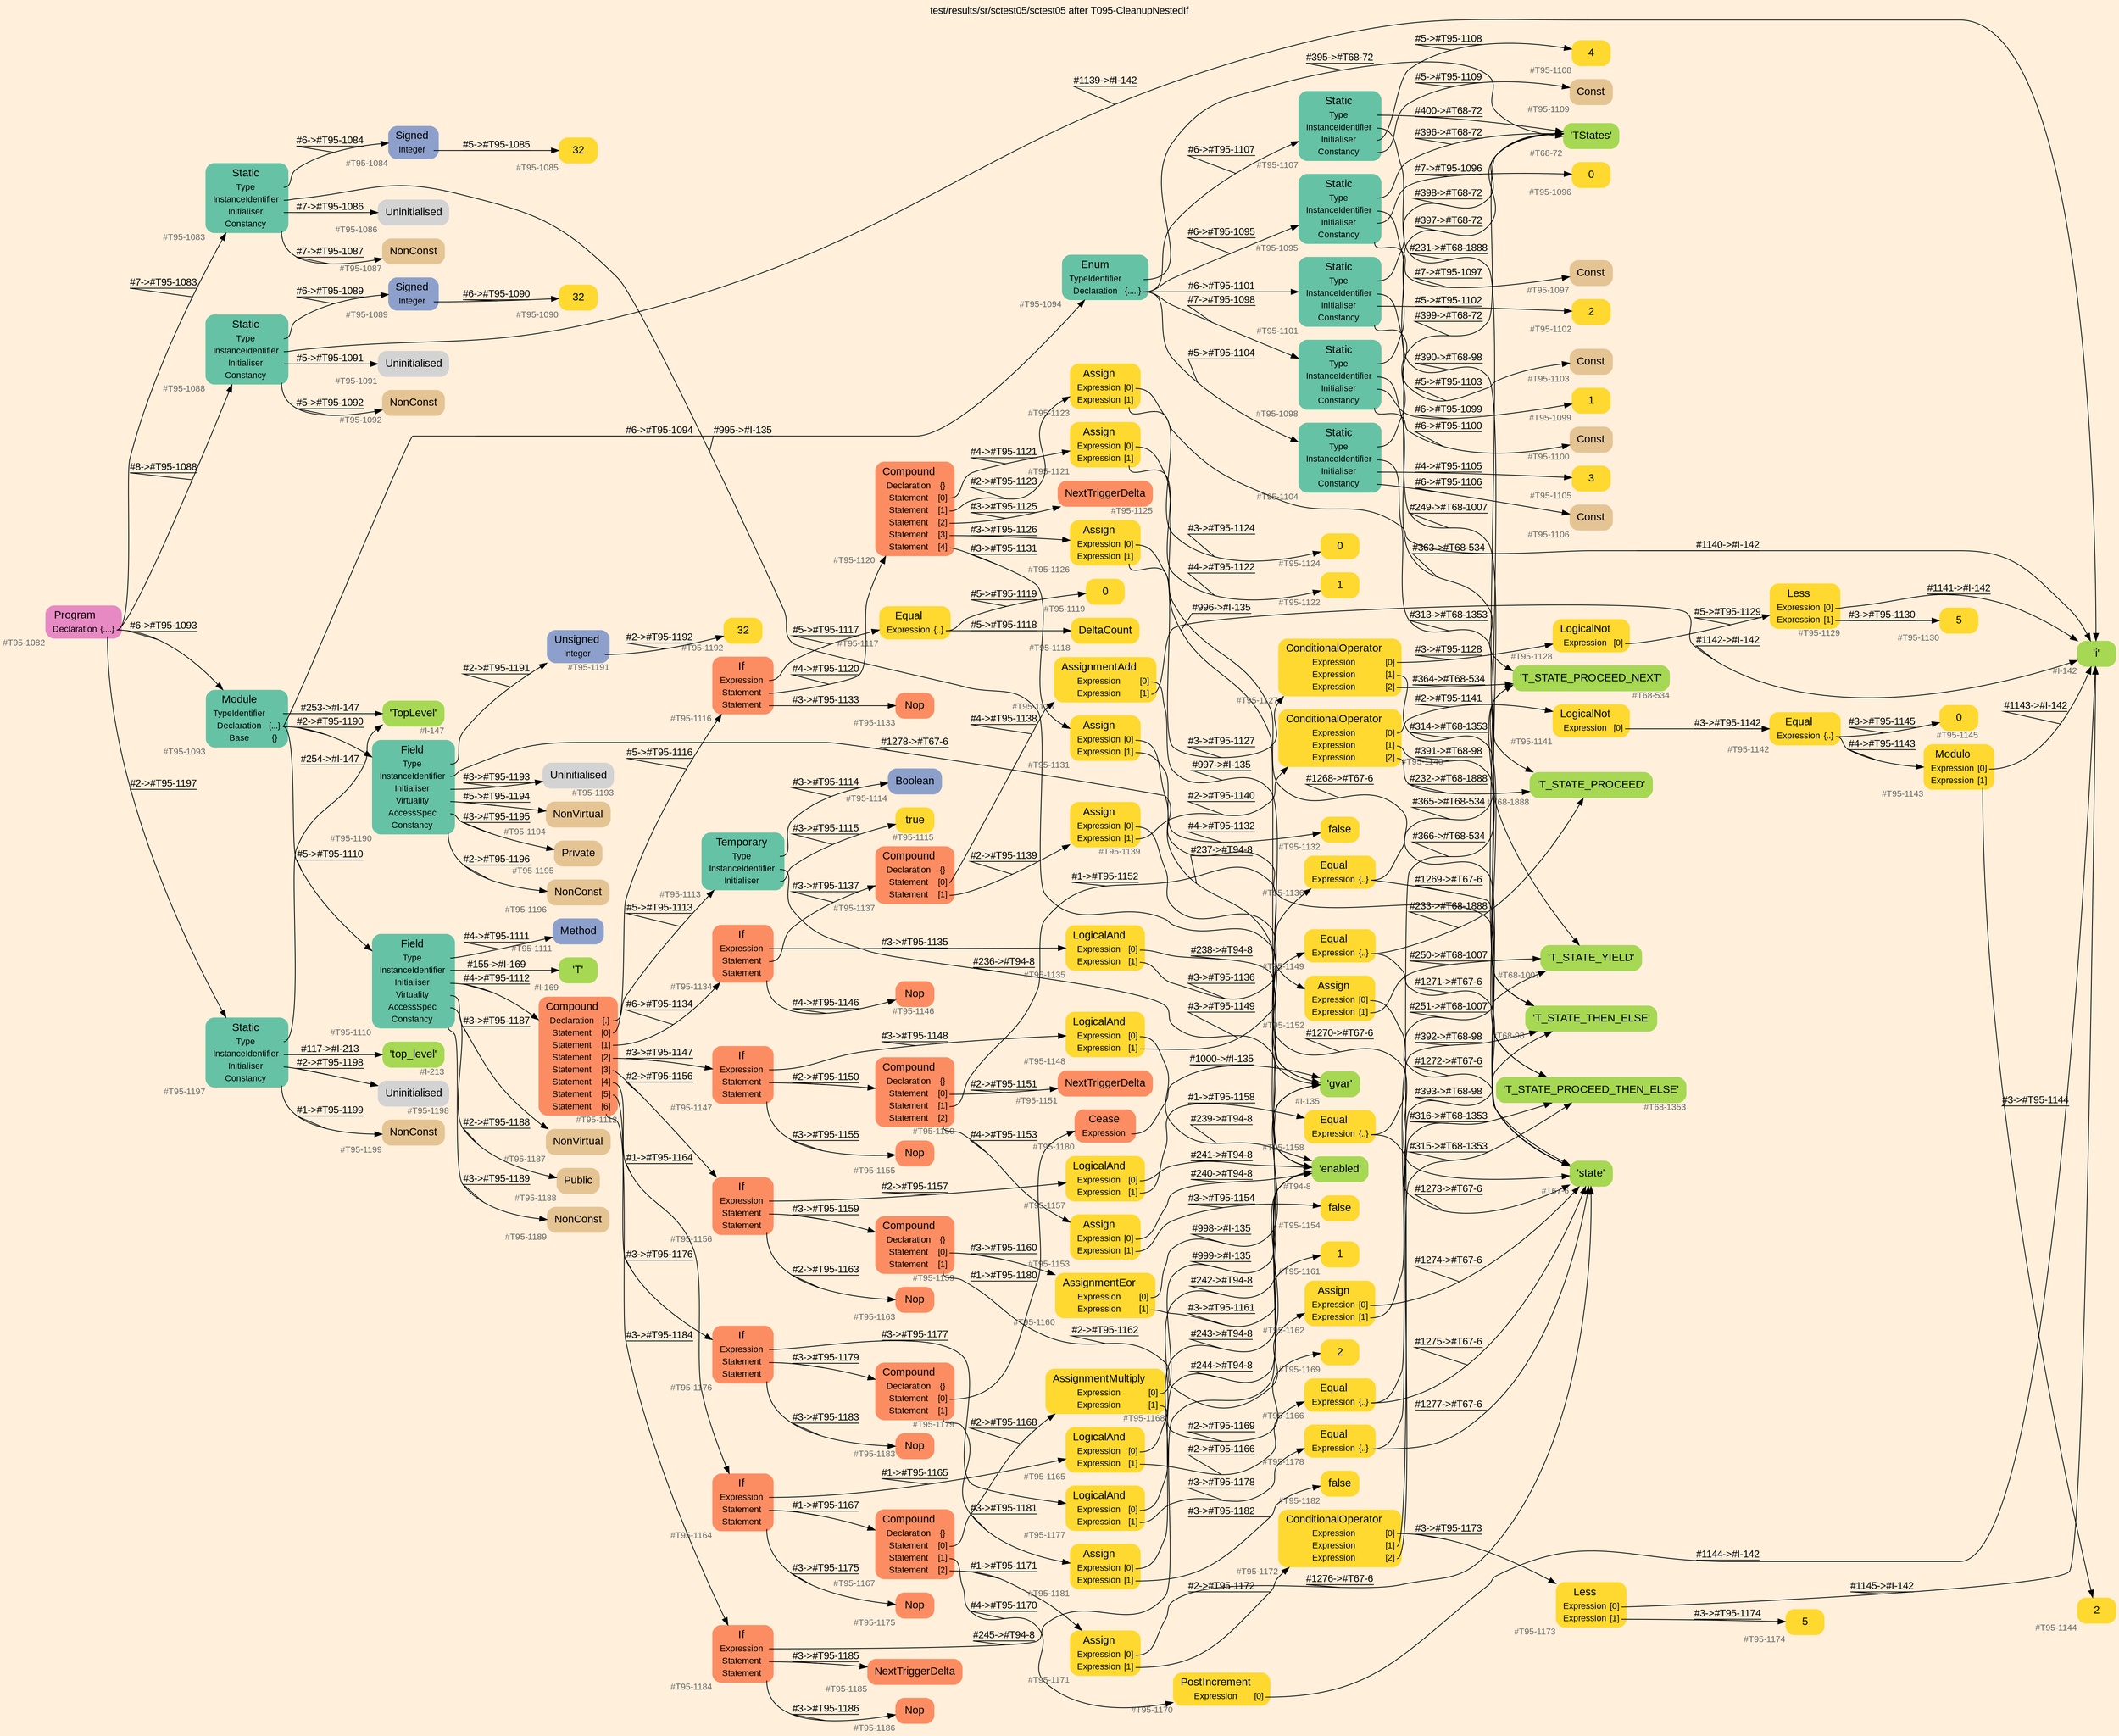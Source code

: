 digraph "test/results/sr/sctest05/sctest05 after T095-CleanupNestedIf" {
label = "test/results/sr/sctest05/sctest05 after T095-CleanupNestedIf"
labelloc = t
graph [
    rankdir = "LR"
    ranksep = 0.3
    bgcolor = antiquewhite1
    color = black
    fontcolor = black
    fontname = "Arial"
];
node [
    fontname = "Arial"
];
edge [
    fontname = "Arial"
];

// -------------------- node figure --------------------
// -------- block #T95-1082 ----------
"#T95-1082" [
    fillcolor = "/set28/4"
    xlabel = "#T95-1082"
    fontsize = "12"
    fontcolor = grey40
    shape = "plaintext"
    label = <<TABLE BORDER="0" CELLBORDER="0" CELLSPACING="0">
     <TR><TD><FONT COLOR="black" POINT-SIZE="15">Program</FONT></TD></TR>
     <TR><TD><FONT COLOR="black" POINT-SIZE="12">Declaration</FONT></TD><TD PORT="port0"><FONT COLOR="black" POINT-SIZE="12">{....}</FONT></TD></TR>
    </TABLE>>
    style = "rounded,filled"
];

// -------- block #T95-1083 ----------
"#T95-1083" [
    fillcolor = "/set28/1"
    xlabel = "#T95-1083"
    fontsize = "12"
    fontcolor = grey40
    shape = "plaintext"
    label = <<TABLE BORDER="0" CELLBORDER="0" CELLSPACING="0">
     <TR><TD><FONT COLOR="black" POINT-SIZE="15">Static</FONT></TD></TR>
     <TR><TD><FONT COLOR="black" POINT-SIZE="12">Type</FONT></TD><TD PORT="port0"></TD></TR>
     <TR><TD><FONT COLOR="black" POINT-SIZE="12">InstanceIdentifier</FONT></TD><TD PORT="port1"></TD></TR>
     <TR><TD><FONT COLOR="black" POINT-SIZE="12">Initialiser</FONT></TD><TD PORT="port2"></TD></TR>
     <TR><TD><FONT COLOR="black" POINT-SIZE="12">Constancy</FONT></TD><TD PORT="port3"></TD></TR>
    </TABLE>>
    style = "rounded,filled"
];

// -------- block #T95-1084 ----------
"#T95-1084" [
    fillcolor = "/set28/3"
    xlabel = "#T95-1084"
    fontsize = "12"
    fontcolor = grey40
    shape = "plaintext"
    label = <<TABLE BORDER="0" CELLBORDER="0" CELLSPACING="0">
     <TR><TD><FONT COLOR="black" POINT-SIZE="15">Signed</FONT></TD></TR>
     <TR><TD><FONT COLOR="black" POINT-SIZE="12">Integer</FONT></TD><TD PORT="port0"></TD></TR>
    </TABLE>>
    style = "rounded,filled"
];

// -------- block #T95-1085 ----------
"#T95-1085" [
    fillcolor = "/set28/6"
    xlabel = "#T95-1085"
    fontsize = "12"
    fontcolor = grey40
    shape = "plaintext"
    label = <<TABLE BORDER="0" CELLBORDER="0" CELLSPACING="0">
     <TR><TD><FONT COLOR="black" POINT-SIZE="15">32</FONT></TD></TR>
    </TABLE>>
    style = "rounded,filled"
];

// -------- block #I-135 ----------
"#I-135" [
    fillcolor = "/set28/5"
    xlabel = "#I-135"
    fontsize = "12"
    fontcolor = grey40
    shape = "plaintext"
    label = <<TABLE BORDER="0" CELLBORDER="0" CELLSPACING="0">
     <TR><TD><FONT COLOR="black" POINT-SIZE="15">'gvar'</FONT></TD></TR>
    </TABLE>>
    style = "rounded,filled"
];

// -------- block #T95-1086 ----------
"#T95-1086" [
    xlabel = "#T95-1086"
    fontsize = "12"
    fontcolor = grey40
    shape = "plaintext"
    label = <<TABLE BORDER="0" CELLBORDER="0" CELLSPACING="0">
     <TR><TD><FONT COLOR="black" POINT-SIZE="15">Uninitialised</FONT></TD></TR>
    </TABLE>>
    style = "rounded,filled"
];

// -------- block #T95-1087 ----------
"#T95-1087" [
    fillcolor = "/set28/7"
    xlabel = "#T95-1087"
    fontsize = "12"
    fontcolor = grey40
    shape = "plaintext"
    label = <<TABLE BORDER="0" CELLBORDER="0" CELLSPACING="0">
     <TR><TD><FONT COLOR="black" POINT-SIZE="15">NonConst</FONT></TD></TR>
    </TABLE>>
    style = "rounded,filled"
];

// -------- block #T95-1088 ----------
"#T95-1088" [
    fillcolor = "/set28/1"
    xlabel = "#T95-1088"
    fontsize = "12"
    fontcolor = grey40
    shape = "plaintext"
    label = <<TABLE BORDER="0" CELLBORDER="0" CELLSPACING="0">
     <TR><TD><FONT COLOR="black" POINT-SIZE="15">Static</FONT></TD></TR>
     <TR><TD><FONT COLOR="black" POINT-SIZE="12">Type</FONT></TD><TD PORT="port0"></TD></TR>
     <TR><TD><FONT COLOR="black" POINT-SIZE="12">InstanceIdentifier</FONT></TD><TD PORT="port1"></TD></TR>
     <TR><TD><FONT COLOR="black" POINT-SIZE="12">Initialiser</FONT></TD><TD PORT="port2"></TD></TR>
     <TR><TD><FONT COLOR="black" POINT-SIZE="12">Constancy</FONT></TD><TD PORT="port3"></TD></TR>
    </TABLE>>
    style = "rounded,filled"
];

// -------- block #T95-1089 ----------
"#T95-1089" [
    fillcolor = "/set28/3"
    xlabel = "#T95-1089"
    fontsize = "12"
    fontcolor = grey40
    shape = "plaintext"
    label = <<TABLE BORDER="0" CELLBORDER="0" CELLSPACING="0">
     <TR><TD><FONT COLOR="black" POINT-SIZE="15">Signed</FONT></TD></TR>
     <TR><TD><FONT COLOR="black" POINT-SIZE="12">Integer</FONT></TD><TD PORT="port0"></TD></TR>
    </TABLE>>
    style = "rounded,filled"
];

// -------- block #T95-1090 ----------
"#T95-1090" [
    fillcolor = "/set28/6"
    xlabel = "#T95-1090"
    fontsize = "12"
    fontcolor = grey40
    shape = "plaintext"
    label = <<TABLE BORDER="0" CELLBORDER="0" CELLSPACING="0">
     <TR><TD><FONT COLOR="black" POINT-SIZE="15">32</FONT></TD></TR>
    </TABLE>>
    style = "rounded,filled"
];

// -------- block #I-142 ----------
"#I-142" [
    fillcolor = "/set28/5"
    xlabel = "#I-142"
    fontsize = "12"
    fontcolor = grey40
    shape = "plaintext"
    label = <<TABLE BORDER="0" CELLBORDER="0" CELLSPACING="0">
     <TR><TD><FONT COLOR="black" POINT-SIZE="15">'i'</FONT></TD></TR>
    </TABLE>>
    style = "rounded,filled"
];

// -------- block #T95-1091 ----------
"#T95-1091" [
    xlabel = "#T95-1091"
    fontsize = "12"
    fontcolor = grey40
    shape = "plaintext"
    label = <<TABLE BORDER="0" CELLBORDER="0" CELLSPACING="0">
     <TR><TD><FONT COLOR="black" POINT-SIZE="15">Uninitialised</FONT></TD></TR>
    </TABLE>>
    style = "rounded,filled"
];

// -------- block #T95-1092 ----------
"#T95-1092" [
    fillcolor = "/set28/7"
    xlabel = "#T95-1092"
    fontsize = "12"
    fontcolor = grey40
    shape = "plaintext"
    label = <<TABLE BORDER="0" CELLBORDER="0" CELLSPACING="0">
     <TR><TD><FONT COLOR="black" POINT-SIZE="15">NonConst</FONT></TD></TR>
    </TABLE>>
    style = "rounded,filled"
];

// -------- block #T95-1093 ----------
"#T95-1093" [
    fillcolor = "/set28/1"
    xlabel = "#T95-1093"
    fontsize = "12"
    fontcolor = grey40
    shape = "plaintext"
    label = <<TABLE BORDER="0" CELLBORDER="0" CELLSPACING="0">
     <TR><TD><FONT COLOR="black" POINT-SIZE="15">Module</FONT></TD></TR>
     <TR><TD><FONT COLOR="black" POINT-SIZE="12">TypeIdentifier</FONT></TD><TD PORT="port0"></TD></TR>
     <TR><TD><FONT COLOR="black" POINT-SIZE="12">Declaration</FONT></TD><TD PORT="port1"><FONT COLOR="black" POINT-SIZE="12">{...}</FONT></TD></TR>
     <TR><TD><FONT COLOR="black" POINT-SIZE="12">Base</FONT></TD><TD PORT="port2"><FONT COLOR="black" POINT-SIZE="12">{}</FONT></TD></TR>
    </TABLE>>
    style = "rounded,filled"
];

// -------- block #I-147 ----------
"#I-147" [
    fillcolor = "/set28/5"
    xlabel = "#I-147"
    fontsize = "12"
    fontcolor = grey40
    shape = "plaintext"
    label = <<TABLE BORDER="0" CELLBORDER="0" CELLSPACING="0">
     <TR><TD><FONT COLOR="black" POINT-SIZE="15">'TopLevel'</FONT></TD></TR>
    </TABLE>>
    style = "rounded,filled"
];

// -------- block #T95-1094 ----------
"#T95-1094" [
    fillcolor = "/set28/1"
    xlabel = "#T95-1094"
    fontsize = "12"
    fontcolor = grey40
    shape = "plaintext"
    label = <<TABLE BORDER="0" CELLBORDER="0" CELLSPACING="0">
     <TR><TD><FONT COLOR="black" POINT-SIZE="15">Enum</FONT></TD></TR>
     <TR><TD><FONT COLOR="black" POINT-SIZE="12">TypeIdentifier</FONT></TD><TD PORT="port0"></TD></TR>
     <TR><TD><FONT COLOR="black" POINT-SIZE="12">Declaration</FONT></TD><TD PORT="port1"><FONT COLOR="black" POINT-SIZE="12">{.....}</FONT></TD></TR>
    </TABLE>>
    style = "rounded,filled"
];

// -------- block #T68-72 ----------
"#T68-72" [
    fillcolor = "/set28/5"
    xlabel = "#T68-72"
    fontsize = "12"
    fontcolor = grey40
    shape = "plaintext"
    label = <<TABLE BORDER="0" CELLBORDER="0" CELLSPACING="0">
     <TR><TD><FONT COLOR="black" POINT-SIZE="15">'TStates'</FONT></TD></TR>
    </TABLE>>
    style = "rounded,filled"
];

// -------- block #T95-1095 ----------
"#T95-1095" [
    fillcolor = "/set28/1"
    xlabel = "#T95-1095"
    fontsize = "12"
    fontcolor = grey40
    shape = "plaintext"
    label = <<TABLE BORDER="0" CELLBORDER="0" CELLSPACING="0">
     <TR><TD><FONT COLOR="black" POINT-SIZE="15">Static</FONT></TD></TR>
     <TR><TD><FONT COLOR="black" POINT-SIZE="12">Type</FONT></TD><TD PORT="port0"></TD></TR>
     <TR><TD><FONT COLOR="black" POINT-SIZE="12">InstanceIdentifier</FONT></TD><TD PORT="port1"></TD></TR>
     <TR><TD><FONT COLOR="black" POINT-SIZE="12">Initialiser</FONT></TD><TD PORT="port2"></TD></TR>
     <TR><TD><FONT COLOR="black" POINT-SIZE="12">Constancy</FONT></TD><TD PORT="port3"></TD></TR>
    </TABLE>>
    style = "rounded,filled"
];

// -------- block #T68-98 ----------
"#T68-98" [
    fillcolor = "/set28/5"
    xlabel = "#T68-98"
    fontsize = "12"
    fontcolor = grey40
    shape = "plaintext"
    label = <<TABLE BORDER="0" CELLBORDER="0" CELLSPACING="0">
     <TR><TD><FONT COLOR="black" POINT-SIZE="15">'T_STATE_THEN_ELSE'</FONT></TD></TR>
    </TABLE>>
    style = "rounded,filled"
];

// -------- block #T95-1096 ----------
"#T95-1096" [
    fillcolor = "/set28/6"
    xlabel = "#T95-1096"
    fontsize = "12"
    fontcolor = grey40
    shape = "plaintext"
    label = <<TABLE BORDER="0" CELLBORDER="0" CELLSPACING="0">
     <TR><TD><FONT COLOR="black" POINT-SIZE="15">0</FONT></TD></TR>
    </TABLE>>
    style = "rounded,filled"
];

// -------- block #T95-1097 ----------
"#T95-1097" [
    fillcolor = "/set28/7"
    xlabel = "#T95-1097"
    fontsize = "12"
    fontcolor = grey40
    shape = "plaintext"
    label = <<TABLE BORDER="0" CELLBORDER="0" CELLSPACING="0">
     <TR><TD><FONT COLOR="black" POINT-SIZE="15">Const</FONT></TD></TR>
    </TABLE>>
    style = "rounded,filled"
];

// -------- block #T95-1098 ----------
"#T95-1098" [
    fillcolor = "/set28/1"
    xlabel = "#T95-1098"
    fontsize = "12"
    fontcolor = grey40
    shape = "plaintext"
    label = <<TABLE BORDER="0" CELLBORDER="0" CELLSPACING="0">
     <TR><TD><FONT COLOR="black" POINT-SIZE="15">Static</FONT></TD></TR>
     <TR><TD><FONT COLOR="black" POINT-SIZE="12">Type</FONT></TD><TD PORT="port0"></TD></TR>
     <TR><TD><FONT COLOR="black" POINT-SIZE="12">InstanceIdentifier</FONT></TD><TD PORT="port1"></TD></TR>
     <TR><TD><FONT COLOR="black" POINT-SIZE="12">Initialiser</FONT></TD><TD PORT="port2"></TD></TR>
     <TR><TD><FONT COLOR="black" POINT-SIZE="12">Constancy</FONT></TD><TD PORT="port3"></TD></TR>
    </TABLE>>
    style = "rounded,filled"
];

// -------- block #T68-534 ----------
"#T68-534" [
    fillcolor = "/set28/5"
    xlabel = "#T68-534"
    fontsize = "12"
    fontcolor = grey40
    shape = "plaintext"
    label = <<TABLE BORDER="0" CELLBORDER="0" CELLSPACING="0">
     <TR><TD><FONT COLOR="black" POINT-SIZE="15">'T_STATE_PROCEED_NEXT'</FONT></TD></TR>
    </TABLE>>
    style = "rounded,filled"
];

// -------- block #T95-1099 ----------
"#T95-1099" [
    fillcolor = "/set28/6"
    xlabel = "#T95-1099"
    fontsize = "12"
    fontcolor = grey40
    shape = "plaintext"
    label = <<TABLE BORDER="0" CELLBORDER="0" CELLSPACING="0">
     <TR><TD><FONT COLOR="black" POINT-SIZE="15">1</FONT></TD></TR>
    </TABLE>>
    style = "rounded,filled"
];

// -------- block #T95-1100 ----------
"#T95-1100" [
    fillcolor = "/set28/7"
    xlabel = "#T95-1100"
    fontsize = "12"
    fontcolor = grey40
    shape = "plaintext"
    label = <<TABLE BORDER="0" CELLBORDER="0" CELLSPACING="0">
     <TR><TD><FONT COLOR="black" POINT-SIZE="15">Const</FONT></TD></TR>
    </TABLE>>
    style = "rounded,filled"
];

// -------- block #T95-1101 ----------
"#T95-1101" [
    fillcolor = "/set28/1"
    xlabel = "#T95-1101"
    fontsize = "12"
    fontcolor = grey40
    shape = "plaintext"
    label = <<TABLE BORDER="0" CELLBORDER="0" CELLSPACING="0">
     <TR><TD><FONT COLOR="black" POINT-SIZE="15">Static</FONT></TD></TR>
     <TR><TD><FONT COLOR="black" POINT-SIZE="12">Type</FONT></TD><TD PORT="port0"></TD></TR>
     <TR><TD><FONT COLOR="black" POINT-SIZE="12">InstanceIdentifier</FONT></TD><TD PORT="port1"></TD></TR>
     <TR><TD><FONT COLOR="black" POINT-SIZE="12">Initialiser</FONT></TD><TD PORT="port2"></TD></TR>
     <TR><TD><FONT COLOR="black" POINT-SIZE="12">Constancy</FONT></TD><TD PORT="port3"></TD></TR>
    </TABLE>>
    style = "rounded,filled"
];

// -------- block #T68-1007 ----------
"#T68-1007" [
    fillcolor = "/set28/5"
    xlabel = "#T68-1007"
    fontsize = "12"
    fontcolor = grey40
    shape = "plaintext"
    label = <<TABLE BORDER="0" CELLBORDER="0" CELLSPACING="0">
     <TR><TD><FONT COLOR="black" POINT-SIZE="15">'T_STATE_YIELD'</FONT></TD></TR>
    </TABLE>>
    style = "rounded,filled"
];

// -------- block #T95-1102 ----------
"#T95-1102" [
    fillcolor = "/set28/6"
    xlabel = "#T95-1102"
    fontsize = "12"
    fontcolor = grey40
    shape = "plaintext"
    label = <<TABLE BORDER="0" CELLBORDER="0" CELLSPACING="0">
     <TR><TD><FONT COLOR="black" POINT-SIZE="15">2</FONT></TD></TR>
    </TABLE>>
    style = "rounded,filled"
];

// -------- block #T95-1103 ----------
"#T95-1103" [
    fillcolor = "/set28/7"
    xlabel = "#T95-1103"
    fontsize = "12"
    fontcolor = grey40
    shape = "plaintext"
    label = <<TABLE BORDER="0" CELLBORDER="0" CELLSPACING="0">
     <TR><TD><FONT COLOR="black" POINT-SIZE="15">Const</FONT></TD></TR>
    </TABLE>>
    style = "rounded,filled"
];

// -------- block #T95-1104 ----------
"#T95-1104" [
    fillcolor = "/set28/1"
    xlabel = "#T95-1104"
    fontsize = "12"
    fontcolor = grey40
    shape = "plaintext"
    label = <<TABLE BORDER="0" CELLBORDER="0" CELLSPACING="0">
     <TR><TD><FONT COLOR="black" POINT-SIZE="15">Static</FONT></TD></TR>
     <TR><TD><FONT COLOR="black" POINT-SIZE="12">Type</FONT></TD><TD PORT="port0"></TD></TR>
     <TR><TD><FONT COLOR="black" POINT-SIZE="12">InstanceIdentifier</FONT></TD><TD PORT="port1"></TD></TR>
     <TR><TD><FONT COLOR="black" POINT-SIZE="12">Initialiser</FONT></TD><TD PORT="port2"></TD></TR>
     <TR><TD><FONT COLOR="black" POINT-SIZE="12">Constancy</FONT></TD><TD PORT="port3"></TD></TR>
    </TABLE>>
    style = "rounded,filled"
];

// -------- block #T68-1353 ----------
"#T68-1353" [
    fillcolor = "/set28/5"
    xlabel = "#T68-1353"
    fontsize = "12"
    fontcolor = grey40
    shape = "plaintext"
    label = <<TABLE BORDER="0" CELLBORDER="0" CELLSPACING="0">
     <TR><TD><FONT COLOR="black" POINT-SIZE="15">'T_STATE_PROCEED_THEN_ELSE'</FONT></TD></TR>
    </TABLE>>
    style = "rounded,filled"
];

// -------- block #T95-1105 ----------
"#T95-1105" [
    fillcolor = "/set28/6"
    xlabel = "#T95-1105"
    fontsize = "12"
    fontcolor = grey40
    shape = "plaintext"
    label = <<TABLE BORDER="0" CELLBORDER="0" CELLSPACING="0">
     <TR><TD><FONT COLOR="black" POINT-SIZE="15">3</FONT></TD></TR>
    </TABLE>>
    style = "rounded,filled"
];

// -------- block #T95-1106 ----------
"#T95-1106" [
    fillcolor = "/set28/7"
    xlabel = "#T95-1106"
    fontsize = "12"
    fontcolor = grey40
    shape = "plaintext"
    label = <<TABLE BORDER="0" CELLBORDER="0" CELLSPACING="0">
     <TR><TD><FONT COLOR="black" POINT-SIZE="15">Const</FONT></TD></TR>
    </TABLE>>
    style = "rounded,filled"
];

// -------- block #T95-1107 ----------
"#T95-1107" [
    fillcolor = "/set28/1"
    xlabel = "#T95-1107"
    fontsize = "12"
    fontcolor = grey40
    shape = "plaintext"
    label = <<TABLE BORDER="0" CELLBORDER="0" CELLSPACING="0">
     <TR><TD><FONT COLOR="black" POINT-SIZE="15">Static</FONT></TD></TR>
     <TR><TD><FONT COLOR="black" POINT-SIZE="12">Type</FONT></TD><TD PORT="port0"></TD></TR>
     <TR><TD><FONT COLOR="black" POINT-SIZE="12">InstanceIdentifier</FONT></TD><TD PORT="port1"></TD></TR>
     <TR><TD><FONT COLOR="black" POINT-SIZE="12">Initialiser</FONT></TD><TD PORT="port2"></TD></TR>
     <TR><TD><FONT COLOR="black" POINT-SIZE="12">Constancy</FONT></TD><TD PORT="port3"></TD></TR>
    </TABLE>>
    style = "rounded,filled"
];

// -------- block #T68-1888 ----------
"#T68-1888" [
    fillcolor = "/set28/5"
    xlabel = "#T68-1888"
    fontsize = "12"
    fontcolor = grey40
    shape = "plaintext"
    label = <<TABLE BORDER="0" CELLBORDER="0" CELLSPACING="0">
     <TR><TD><FONT COLOR="black" POINT-SIZE="15">'T_STATE_PROCEED'</FONT></TD></TR>
    </TABLE>>
    style = "rounded,filled"
];

// -------- block #T95-1108 ----------
"#T95-1108" [
    fillcolor = "/set28/6"
    xlabel = "#T95-1108"
    fontsize = "12"
    fontcolor = grey40
    shape = "plaintext"
    label = <<TABLE BORDER="0" CELLBORDER="0" CELLSPACING="0">
     <TR><TD><FONT COLOR="black" POINT-SIZE="15">4</FONT></TD></TR>
    </TABLE>>
    style = "rounded,filled"
];

// -------- block #T95-1109 ----------
"#T95-1109" [
    fillcolor = "/set28/7"
    xlabel = "#T95-1109"
    fontsize = "12"
    fontcolor = grey40
    shape = "plaintext"
    label = <<TABLE BORDER="0" CELLBORDER="0" CELLSPACING="0">
     <TR><TD><FONT COLOR="black" POINT-SIZE="15">Const</FONT></TD></TR>
    </TABLE>>
    style = "rounded,filled"
];

// -------- block #T95-1110 ----------
"#T95-1110" [
    fillcolor = "/set28/1"
    xlabel = "#T95-1110"
    fontsize = "12"
    fontcolor = grey40
    shape = "plaintext"
    label = <<TABLE BORDER="0" CELLBORDER="0" CELLSPACING="0">
     <TR><TD><FONT COLOR="black" POINT-SIZE="15">Field</FONT></TD></TR>
     <TR><TD><FONT COLOR="black" POINT-SIZE="12">Type</FONT></TD><TD PORT="port0"></TD></TR>
     <TR><TD><FONT COLOR="black" POINT-SIZE="12">InstanceIdentifier</FONT></TD><TD PORT="port1"></TD></TR>
     <TR><TD><FONT COLOR="black" POINT-SIZE="12">Initialiser</FONT></TD><TD PORT="port2"></TD></TR>
     <TR><TD><FONT COLOR="black" POINT-SIZE="12">Virtuality</FONT></TD><TD PORT="port3"></TD></TR>
     <TR><TD><FONT COLOR="black" POINT-SIZE="12">AccessSpec</FONT></TD><TD PORT="port4"></TD></TR>
     <TR><TD><FONT COLOR="black" POINT-SIZE="12">Constancy</FONT></TD><TD PORT="port5"></TD></TR>
    </TABLE>>
    style = "rounded,filled"
];

// -------- block #T95-1111 ----------
"#T95-1111" [
    fillcolor = "/set28/3"
    xlabel = "#T95-1111"
    fontsize = "12"
    fontcolor = grey40
    shape = "plaintext"
    label = <<TABLE BORDER="0" CELLBORDER="0" CELLSPACING="0">
     <TR><TD><FONT COLOR="black" POINT-SIZE="15">Method</FONT></TD></TR>
    </TABLE>>
    style = "rounded,filled"
];

// -------- block #I-169 ----------
"#I-169" [
    fillcolor = "/set28/5"
    xlabel = "#I-169"
    fontsize = "12"
    fontcolor = grey40
    shape = "plaintext"
    label = <<TABLE BORDER="0" CELLBORDER="0" CELLSPACING="0">
     <TR><TD><FONT COLOR="black" POINT-SIZE="15">'T'</FONT></TD></TR>
    </TABLE>>
    style = "rounded,filled"
];

// -------- block #T95-1112 ----------
"#T95-1112" [
    fillcolor = "/set28/2"
    xlabel = "#T95-1112"
    fontsize = "12"
    fontcolor = grey40
    shape = "plaintext"
    label = <<TABLE BORDER="0" CELLBORDER="0" CELLSPACING="0">
     <TR><TD><FONT COLOR="black" POINT-SIZE="15">Compound</FONT></TD></TR>
     <TR><TD><FONT COLOR="black" POINT-SIZE="12">Declaration</FONT></TD><TD PORT="port0"><FONT COLOR="black" POINT-SIZE="12">{.}</FONT></TD></TR>
     <TR><TD><FONT COLOR="black" POINT-SIZE="12">Statement</FONT></TD><TD PORT="port1"><FONT COLOR="black" POINT-SIZE="12">[0]</FONT></TD></TR>
     <TR><TD><FONT COLOR="black" POINT-SIZE="12">Statement</FONT></TD><TD PORT="port2"><FONT COLOR="black" POINT-SIZE="12">[1]</FONT></TD></TR>
     <TR><TD><FONT COLOR="black" POINT-SIZE="12">Statement</FONT></TD><TD PORT="port3"><FONT COLOR="black" POINT-SIZE="12">[2]</FONT></TD></TR>
     <TR><TD><FONT COLOR="black" POINT-SIZE="12">Statement</FONT></TD><TD PORT="port4"><FONT COLOR="black" POINT-SIZE="12">[3]</FONT></TD></TR>
     <TR><TD><FONT COLOR="black" POINT-SIZE="12">Statement</FONT></TD><TD PORT="port5"><FONT COLOR="black" POINT-SIZE="12">[4]</FONT></TD></TR>
     <TR><TD><FONT COLOR="black" POINT-SIZE="12">Statement</FONT></TD><TD PORT="port6"><FONT COLOR="black" POINT-SIZE="12">[5]</FONT></TD></TR>
     <TR><TD><FONT COLOR="black" POINT-SIZE="12">Statement</FONT></TD><TD PORT="port7"><FONT COLOR="black" POINT-SIZE="12">[6]</FONT></TD></TR>
    </TABLE>>
    style = "rounded,filled"
];

// -------- block #T95-1113 ----------
"#T95-1113" [
    fillcolor = "/set28/1"
    xlabel = "#T95-1113"
    fontsize = "12"
    fontcolor = grey40
    shape = "plaintext"
    label = <<TABLE BORDER="0" CELLBORDER="0" CELLSPACING="0">
     <TR><TD><FONT COLOR="black" POINT-SIZE="15">Temporary</FONT></TD></TR>
     <TR><TD><FONT COLOR="black" POINT-SIZE="12">Type</FONT></TD><TD PORT="port0"></TD></TR>
     <TR><TD><FONT COLOR="black" POINT-SIZE="12">InstanceIdentifier</FONT></TD><TD PORT="port1"></TD></TR>
     <TR><TD><FONT COLOR="black" POINT-SIZE="12">Initialiser</FONT></TD><TD PORT="port2"></TD></TR>
    </TABLE>>
    style = "rounded,filled"
];

// -------- block #T95-1114 ----------
"#T95-1114" [
    fillcolor = "/set28/3"
    xlabel = "#T95-1114"
    fontsize = "12"
    fontcolor = grey40
    shape = "plaintext"
    label = <<TABLE BORDER="0" CELLBORDER="0" CELLSPACING="0">
     <TR><TD><FONT COLOR="black" POINT-SIZE="15">Boolean</FONT></TD></TR>
    </TABLE>>
    style = "rounded,filled"
];

// -------- block #T94-8 ----------
"#T94-8" [
    fillcolor = "/set28/5"
    xlabel = "#T94-8"
    fontsize = "12"
    fontcolor = grey40
    shape = "plaintext"
    label = <<TABLE BORDER="0" CELLBORDER="0" CELLSPACING="0">
     <TR><TD><FONT COLOR="black" POINT-SIZE="15">'enabled'</FONT></TD></TR>
    </TABLE>>
    style = "rounded,filled"
];

// -------- block #T95-1115 ----------
"#T95-1115" [
    fillcolor = "/set28/6"
    xlabel = "#T95-1115"
    fontsize = "12"
    fontcolor = grey40
    shape = "plaintext"
    label = <<TABLE BORDER="0" CELLBORDER="0" CELLSPACING="0">
     <TR><TD><FONT COLOR="black" POINT-SIZE="15">true</FONT></TD></TR>
    </TABLE>>
    style = "rounded,filled"
];

// -------- block #T95-1116 ----------
"#T95-1116" [
    fillcolor = "/set28/2"
    xlabel = "#T95-1116"
    fontsize = "12"
    fontcolor = grey40
    shape = "plaintext"
    label = <<TABLE BORDER="0" CELLBORDER="0" CELLSPACING="0">
     <TR><TD><FONT COLOR="black" POINT-SIZE="15">If</FONT></TD></TR>
     <TR><TD><FONT COLOR="black" POINT-SIZE="12">Expression</FONT></TD><TD PORT="port0"></TD></TR>
     <TR><TD><FONT COLOR="black" POINT-SIZE="12">Statement</FONT></TD><TD PORT="port1"></TD></TR>
     <TR><TD><FONT COLOR="black" POINT-SIZE="12">Statement</FONT></TD><TD PORT="port2"></TD></TR>
    </TABLE>>
    style = "rounded,filled"
];

// -------- block #T95-1117 ----------
"#T95-1117" [
    fillcolor = "/set28/6"
    xlabel = "#T95-1117"
    fontsize = "12"
    fontcolor = grey40
    shape = "plaintext"
    label = <<TABLE BORDER="0" CELLBORDER="0" CELLSPACING="0">
     <TR><TD><FONT COLOR="black" POINT-SIZE="15">Equal</FONT></TD></TR>
     <TR><TD><FONT COLOR="black" POINT-SIZE="12">Expression</FONT></TD><TD PORT="port0"><FONT COLOR="black" POINT-SIZE="12">{..}</FONT></TD></TR>
    </TABLE>>
    style = "rounded,filled"
];

// -------- block #T95-1118 ----------
"#T95-1118" [
    fillcolor = "/set28/6"
    xlabel = "#T95-1118"
    fontsize = "12"
    fontcolor = grey40
    shape = "plaintext"
    label = <<TABLE BORDER="0" CELLBORDER="0" CELLSPACING="0">
     <TR><TD><FONT COLOR="black" POINT-SIZE="15">DeltaCount</FONT></TD></TR>
    </TABLE>>
    style = "rounded,filled"
];

// -------- block #T95-1119 ----------
"#T95-1119" [
    fillcolor = "/set28/6"
    xlabel = "#T95-1119"
    fontsize = "12"
    fontcolor = grey40
    shape = "plaintext"
    label = <<TABLE BORDER="0" CELLBORDER="0" CELLSPACING="0">
     <TR><TD><FONT COLOR="black" POINT-SIZE="15">0</FONT></TD></TR>
    </TABLE>>
    style = "rounded,filled"
];

// -------- block #T95-1120 ----------
"#T95-1120" [
    fillcolor = "/set28/2"
    xlabel = "#T95-1120"
    fontsize = "12"
    fontcolor = grey40
    shape = "plaintext"
    label = <<TABLE BORDER="0" CELLBORDER="0" CELLSPACING="0">
     <TR><TD><FONT COLOR="black" POINT-SIZE="15">Compound</FONT></TD></TR>
     <TR><TD><FONT COLOR="black" POINT-SIZE="12">Declaration</FONT></TD><TD PORT="port0"><FONT COLOR="black" POINT-SIZE="12">{}</FONT></TD></TR>
     <TR><TD><FONT COLOR="black" POINT-SIZE="12">Statement</FONT></TD><TD PORT="port1"><FONT COLOR="black" POINT-SIZE="12">[0]</FONT></TD></TR>
     <TR><TD><FONT COLOR="black" POINT-SIZE="12">Statement</FONT></TD><TD PORT="port2"><FONT COLOR="black" POINT-SIZE="12">[1]</FONT></TD></TR>
     <TR><TD><FONT COLOR="black" POINT-SIZE="12">Statement</FONT></TD><TD PORT="port3"><FONT COLOR="black" POINT-SIZE="12">[2]</FONT></TD></TR>
     <TR><TD><FONT COLOR="black" POINT-SIZE="12">Statement</FONT></TD><TD PORT="port4"><FONT COLOR="black" POINT-SIZE="12">[3]</FONT></TD></TR>
     <TR><TD><FONT COLOR="black" POINT-SIZE="12">Statement</FONT></TD><TD PORT="port5"><FONT COLOR="black" POINT-SIZE="12">[4]</FONT></TD></TR>
    </TABLE>>
    style = "rounded,filled"
];

// -------- block #T95-1121 ----------
"#T95-1121" [
    fillcolor = "/set28/6"
    xlabel = "#T95-1121"
    fontsize = "12"
    fontcolor = grey40
    shape = "plaintext"
    label = <<TABLE BORDER="0" CELLBORDER="0" CELLSPACING="0">
     <TR><TD><FONT COLOR="black" POINT-SIZE="15">Assign</FONT></TD></TR>
     <TR><TD><FONT COLOR="black" POINT-SIZE="12">Expression</FONT></TD><TD PORT="port0"><FONT COLOR="black" POINT-SIZE="12">[0]</FONT></TD></TR>
     <TR><TD><FONT COLOR="black" POINT-SIZE="12">Expression</FONT></TD><TD PORT="port1"><FONT COLOR="black" POINT-SIZE="12">[1]</FONT></TD></TR>
    </TABLE>>
    style = "rounded,filled"
];

// -------- block #T95-1122 ----------
"#T95-1122" [
    fillcolor = "/set28/6"
    xlabel = "#T95-1122"
    fontsize = "12"
    fontcolor = grey40
    shape = "plaintext"
    label = <<TABLE BORDER="0" CELLBORDER="0" CELLSPACING="0">
     <TR><TD><FONT COLOR="black" POINT-SIZE="15">1</FONT></TD></TR>
    </TABLE>>
    style = "rounded,filled"
];

// -------- block #T95-1123 ----------
"#T95-1123" [
    fillcolor = "/set28/6"
    xlabel = "#T95-1123"
    fontsize = "12"
    fontcolor = grey40
    shape = "plaintext"
    label = <<TABLE BORDER="0" CELLBORDER="0" CELLSPACING="0">
     <TR><TD><FONT COLOR="black" POINT-SIZE="15">Assign</FONT></TD></TR>
     <TR><TD><FONT COLOR="black" POINT-SIZE="12">Expression</FONT></TD><TD PORT="port0"><FONT COLOR="black" POINT-SIZE="12">[0]</FONT></TD></TR>
     <TR><TD><FONT COLOR="black" POINT-SIZE="12">Expression</FONT></TD><TD PORT="port1"><FONT COLOR="black" POINT-SIZE="12">[1]</FONT></TD></TR>
    </TABLE>>
    style = "rounded,filled"
];

// -------- block #T95-1124 ----------
"#T95-1124" [
    fillcolor = "/set28/6"
    xlabel = "#T95-1124"
    fontsize = "12"
    fontcolor = grey40
    shape = "plaintext"
    label = <<TABLE BORDER="0" CELLBORDER="0" CELLSPACING="0">
     <TR><TD><FONT COLOR="black" POINT-SIZE="15">0</FONT></TD></TR>
    </TABLE>>
    style = "rounded,filled"
];

// -------- block #T95-1125 ----------
"#T95-1125" [
    fillcolor = "/set28/2"
    xlabel = "#T95-1125"
    fontsize = "12"
    fontcolor = grey40
    shape = "plaintext"
    label = <<TABLE BORDER="0" CELLBORDER="0" CELLSPACING="0">
     <TR><TD><FONT COLOR="black" POINT-SIZE="15">NextTriggerDelta</FONT></TD></TR>
    </TABLE>>
    style = "rounded,filled"
];

// -------- block #T95-1126 ----------
"#T95-1126" [
    fillcolor = "/set28/6"
    xlabel = "#T95-1126"
    fontsize = "12"
    fontcolor = grey40
    shape = "plaintext"
    label = <<TABLE BORDER="0" CELLBORDER="0" CELLSPACING="0">
     <TR><TD><FONT COLOR="black" POINT-SIZE="15">Assign</FONT></TD></TR>
     <TR><TD><FONT COLOR="black" POINT-SIZE="12">Expression</FONT></TD><TD PORT="port0"><FONT COLOR="black" POINT-SIZE="12">[0]</FONT></TD></TR>
     <TR><TD><FONT COLOR="black" POINT-SIZE="12">Expression</FONT></TD><TD PORT="port1"><FONT COLOR="black" POINT-SIZE="12">[1]</FONT></TD></TR>
    </TABLE>>
    style = "rounded,filled"
];

// -------- block #T67-6 ----------
"#T67-6" [
    fillcolor = "/set28/5"
    xlabel = "#T67-6"
    fontsize = "12"
    fontcolor = grey40
    shape = "plaintext"
    label = <<TABLE BORDER="0" CELLBORDER="0" CELLSPACING="0">
     <TR><TD><FONT COLOR="black" POINT-SIZE="15">'state'</FONT></TD></TR>
    </TABLE>>
    style = "rounded,filled"
];

// -------- block #T95-1127 ----------
"#T95-1127" [
    fillcolor = "/set28/6"
    xlabel = "#T95-1127"
    fontsize = "12"
    fontcolor = grey40
    shape = "plaintext"
    label = <<TABLE BORDER="0" CELLBORDER="0" CELLSPACING="0">
     <TR><TD><FONT COLOR="black" POINT-SIZE="15">ConditionalOperator</FONT></TD></TR>
     <TR><TD><FONT COLOR="black" POINT-SIZE="12">Expression</FONT></TD><TD PORT="port0"><FONT COLOR="black" POINT-SIZE="12">[0]</FONT></TD></TR>
     <TR><TD><FONT COLOR="black" POINT-SIZE="12">Expression</FONT></TD><TD PORT="port1"><FONT COLOR="black" POINT-SIZE="12">[1]</FONT></TD></TR>
     <TR><TD><FONT COLOR="black" POINT-SIZE="12">Expression</FONT></TD><TD PORT="port2"><FONT COLOR="black" POINT-SIZE="12">[2]</FONT></TD></TR>
    </TABLE>>
    style = "rounded,filled"
];

// -------- block #T95-1128 ----------
"#T95-1128" [
    fillcolor = "/set28/6"
    xlabel = "#T95-1128"
    fontsize = "12"
    fontcolor = grey40
    shape = "plaintext"
    label = <<TABLE BORDER="0" CELLBORDER="0" CELLSPACING="0">
     <TR><TD><FONT COLOR="black" POINT-SIZE="15">LogicalNot</FONT></TD></TR>
     <TR><TD><FONT COLOR="black" POINT-SIZE="12">Expression</FONT></TD><TD PORT="port0"><FONT COLOR="black" POINT-SIZE="12">[0]</FONT></TD></TR>
    </TABLE>>
    style = "rounded,filled"
];

// -------- block #T95-1129 ----------
"#T95-1129" [
    fillcolor = "/set28/6"
    xlabel = "#T95-1129"
    fontsize = "12"
    fontcolor = grey40
    shape = "plaintext"
    label = <<TABLE BORDER="0" CELLBORDER="0" CELLSPACING="0">
     <TR><TD><FONT COLOR="black" POINT-SIZE="15">Less</FONT></TD></TR>
     <TR><TD><FONT COLOR="black" POINT-SIZE="12">Expression</FONT></TD><TD PORT="port0"><FONT COLOR="black" POINT-SIZE="12">[0]</FONT></TD></TR>
     <TR><TD><FONT COLOR="black" POINT-SIZE="12">Expression</FONT></TD><TD PORT="port1"><FONT COLOR="black" POINT-SIZE="12">[1]</FONT></TD></TR>
    </TABLE>>
    style = "rounded,filled"
];

// -------- block #T95-1130 ----------
"#T95-1130" [
    fillcolor = "/set28/6"
    xlabel = "#T95-1130"
    fontsize = "12"
    fontcolor = grey40
    shape = "plaintext"
    label = <<TABLE BORDER="0" CELLBORDER="0" CELLSPACING="0">
     <TR><TD><FONT COLOR="black" POINT-SIZE="15">5</FONT></TD></TR>
    </TABLE>>
    style = "rounded,filled"
];

// -------- block #T95-1131 ----------
"#T95-1131" [
    fillcolor = "/set28/6"
    xlabel = "#T95-1131"
    fontsize = "12"
    fontcolor = grey40
    shape = "plaintext"
    label = <<TABLE BORDER="0" CELLBORDER="0" CELLSPACING="0">
     <TR><TD><FONT COLOR="black" POINT-SIZE="15">Assign</FONT></TD></TR>
     <TR><TD><FONT COLOR="black" POINT-SIZE="12">Expression</FONT></TD><TD PORT="port0"><FONT COLOR="black" POINT-SIZE="12">[0]</FONT></TD></TR>
     <TR><TD><FONT COLOR="black" POINT-SIZE="12">Expression</FONT></TD><TD PORT="port1"><FONT COLOR="black" POINT-SIZE="12">[1]</FONT></TD></TR>
    </TABLE>>
    style = "rounded,filled"
];

// -------- block #T95-1132 ----------
"#T95-1132" [
    fillcolor = "/set28/6"
    xlabel = "#T95-1132"
    fontsize = "12"
    fontcolor = grey40
    shape = "plaintext"
    label = <<TABLE BORDER="0" CELLBORDER="0" CELLSPACING="0">
     <TR><TD><FONT COLOR="black" POINT-SIZE="15">false</FONT></TD></TR>
    </TABLE>>
    style = "rounded,filled"
];

// -------- block #T95-1133 ----------
"#T95-1133" [
    fillcolor = "/set28/2"
    xlabel = "#T95-1133"
    fontsize = "12"
    fontcolor = grey40
    shape = "plaintext"
    label = <<TABLE BORDER="0" CELLBORDER="0" CELLSPACING="0">
     <TR><TD><FONT COLOR="black" POINT-SIZE="15">Nop</FONT></TD></TR>
    </TABLE>>
    style = "rounded,filled"
];

// -------- block #T95-1134 ----------
"#T95-1134" [
    fillcolor = "/set28/2"
    xlabel = "#T95-1134"
    fontsize = "12"
    fontcolor = grey40
    shape = "plaintext"
    label = <<TABLE BORDER="0" CELLBORDER="0" CELLSPACING="0">
     <TR><TD><FONT COLOR="black" POINT-SIZE="15">If</FONT></TD></TR>
     <TR><TD><FONT COLOR="black" POINT-SIZE="12">Expression</FONT></TD><TD PORT="port0"></TD></TR>
     <TR><TD><FONT COLOR="black" POINT-SIZE="12">Statement</FONT></TD><TD PORT="port1"></TD></TR>
     <TR><TD><FONT COLOR="black" POINT-SIZE="12">Statement</FONT></TD><TD PORT="port2"></TD></TR>
    </TABLE>>
    style = "rounded,filled"
];

// -------- block #T95-1135 ----------
"#T95-1135" [
    fillcolor = "/set28/6"
    xlabel = "#T95-1135"
    fontsize = "12"
    fontcolor = grey40
    shape = "plaintext"
    label = <<TABLE BORDER="0" CELLBORDER="0" CELLSPACING="0">
     <TR><TD><FONT COLOR="black" POINT-SIZE="15">LogicalAnd</FONT></TD></TR>
     <TR><TD><FONT COLOR="black" POINT-SIZE="12">Expression</FONT></TD><TD PORT="port0"><FONT COLOR="black" POINT-SIZE="12">[0]</FONT></TD></TR>
     <TR><TD><FONT COLOR="black" POINT-SIZE="12">Expression</FONT></TD><TD PORT="port1"><FONT COLOR="black" POINT-SIZE="12">[1]</FONT></TD></TR>
    </TABLE>>
    style = "rounded,filled"
];

// -------- block #T95-1136 ----------
"#T95-1136" [
    fillcolor = "/set28/6"
    xlabel = "#T95-1136"
    fontsize = "12"
    fontcolor = grey40
    shape = "plaintext"
    label = <<TABLE BORDER="0" CELLBORDER="0" CELLSPACING="0">
     <TR><TD><FONT COLOR="black" POINT-SIZE="15">Equal</FONT></TD></TR>
     <TR><TD><FONT COLOR="black" POINT-SIZE="12">Expression</FONT></TD><TD PORT="port0"><FONT COLOR="black" POINT-SIZE="12">{..}</FONT></TD></TR>
    </TABLE>>
    style = "rounded,filled"
];

// -------- block #T95-1137 ----------
"#T95-1137" [
    fillcolor = "/set28/2"
    xlabel = "#T95-1137"
    fontsize = "12"
    fontcolor = grey40
    shape = "plaintext"
    label = <<TABLE BORDER="0" CELLBORDER="0" CELLSPACING="0">
     <TR><TD><FONT COLOR="black" POINT-SIZE="15">Compound</FONT></TD></TR>
     <TR><TD><FONT COLOR="black" POINT-SIZE="12">Declaration</FONT></TD><TD PORT="port0"><FONT COLOR="black" POINT-SIZE="12">{}</FONT></TD></TR>
     <TR><TD><FONT COLOR="black" POINT-SIZE="12">Statement</FONT></TD><TD PORT="port1"><FONT COLOR="black" POINT-SIZE="12">[0]</FONT></TD></TR>
     <TR><TD><FONT COLOR="black" POINT-SIZE="12">Statement</FONT></TD><TD PORT="port2"><FONT COLOR="black" POINT-SIZE="12">[1]</FONT></TD></TR>
    </TABLE>>
    style = "rounded,filled"
];

// -------- block #T95-1138 ----------
"#T95-1138" [
    fillcolor = "/set28/6"
    xlabel = "#T95-1138"
    fontsize = "12"
    fontcolor = grey40
    shape = "plaintext"
    label = <<TABLE BORDER="0" CELLBORDER="0" CELLSPACING="0">
     <TR><TD><FONT COLOR="black" POINT-SIZE="15">AssignmentAdd</FONT></TD></TR>
     <TR><TD><FONT COLOR="black" POINT-SIZE="12">Expression</FONT></TD><TD PORT="port0"><FONT COLOR="black" POINT-SIZE="12">[0]</FONT></TD></TR>
     <TR><TD><FONT COLOR="black" POINT-SIZE="12">Expression</FONT></TD><TD PORT="port1"><FONT COLOR="black" POINT-SIZE="12">[1]</FONT></TD></TR>
    </TABLE>>
    style = "rounded,filled"
];

// -------- block #T95-1139 ----------
"#T95-1139" [
    fillcolor = "/set28/6"
    xlabel = "#T95-1139"
    fontsize = "12"
    fontcolor = grey40
    shape = "plaintext"
    label = <<TABLE BORDER="0" CELLBORDER="0" CELLSPACING="0">
     <TR><TD><FONT COLOR="black" POINT-SIZE="15">Assign</FONT></TD></TR>
     <TR><TD><FONT COLOR="black" POINT-SIZE="12">Expression</FONT></TD><TD PORT="port0"><FONT COLOR="black" POINT-SIZE="12">[0]</FONT></TD></TR>
     <TR><TD><FONT COLOR="black" POINT-SIZE="12">Expression</FONT></TD><TD PORT="port1"><FONT COLOR="black" POINT-SIZE="12">[1]</FONT></TD></TR>
    </TABLE>>
    style = "rounded,filled"
];

// -------- block #T95-1140 ----------
"#T95-1140" [
    fillcolor = "/set28/6"
    xlabel = "#T95-1140"
    fontsize = "12"
    fontcolor = grey40
    shape = "plaintext"
    label = <<TABLE BORDER="0" CELLBORDER="0" CELLSPACING="0">
     <TR><TD><FONT COLOR="black" POINT-SIZE="15">ConditionalOperator</FONT></TD></TR>
     <TR><TD><FONT COLOR="black" POINT-SIZE="12">Expression</FONT></TD><TD PORT="port0"><FONT COLOR="black" POINT-SIZE="12">[0]</FONT></TD></TR>
     <TR><TD><FONT COLOR="black" POINT-SIZE="12">Expression</FONT></TD><TD PORT="port1"><FONT COLOR="black" POINT-SIZE="12">[1]</FONT></TD></TR>
     <TR><TD><FONT COLOR="black" POINT-SIZE="12">Expression</FONT></TD><TD PORT="port2"><FONT COLOR="black" POINT-SIZE="12">[2]</FONT></TD></TR>
    </TABLE>>
    style = "rounded,filled"
];

// -------- block #T95-1141 ----------
"#T95-1141" [
    fillcolor = "/set28/6"
    xlabel = "#T95-1141"
    fontsize = "12"
    fontcolor = grey40
    shape = "plaintext"
    label = <<TABLE BORDER="0" CELLBORDER="0" CELLSPACING="0">
     <TR><TD><FONT COLOR="black" POINT-SIZE="15">LogicalNot</FONT></TD></TR>
     <TR><TD><FONT COLOR="black" POINT-SIZE="12">Expression</FONT></TD><TD PORT="port0"><FONT COLOR="black" POINT-SIZE="12">[0]</FONT></TD></TR>
    </TABLE>>
    style = "rounded,filled"
];

// -------- block #T95-1142 ----------
"#T95-1142" [
    fillcolor = "/set28/6"
    xlabel = "#T95-1142"
    fontsize = "12"
    fontcolor = grey40
    shape = "plaintext"
    label = <<TABLE BORDER="0" CELLBORDER="0" CELLSPACING="0">
     <TR><TD><FONT COLOR="black" POINT-SIZE="15">Equal</FONT></TD></TR>
     <TR><TD><FONT COLOR="black" POINT-SIZE="12">Expression</FONT></TD><TD PORT="port0"><FONT COLOR="black" POINT-SIZE="12">{..}</FONT></TD></TR>
    </TABLE>>
    style = "rounded,filled"
];

// -------- block #T95-1143 ----------
"#T95-1143" [
    fillcolor = "/set28/6"
    xlabel = "#T95-1143"
    fontsize = "12"
    fontcolor = grey40
    shape = "plaintext"
    label = <<TABLE BORDER="0" CELLBORDER="0" CELLSPACING="0">
     <TR><TD><FONT COLOR="black" POINT-SIZE="15">Modulo</FONT></TD></TR>
     <TR><TD><FONT COLOR="black" POINT-SIZE="12">Expression</FONT></TD><TD PORT="port0"><FONT COLOR="black" POINT-SIZE="12">[0]</FONT></TD></TR>
     <TR><TD><FONT COLOR="black" POINT-SIZE="12">Expression</FONT></TD><TD PORT="port1"><FONT COLOR="black" POINT-SIZE="12">[1]</FONT></TD></TR>
    </TABLE>>
    style = "rounded,filled"
];

// -------- block #T95-1144 ----------
"#T95-1144" [
    fillcolor = "/set28/6"
    xlabel = "#T95-1144"
    fontsize = "12"
    fontcolor = grey40
    shape = "plaintext"
    label = <<TABLE BORDER="0" CELLBORDER="0" CELLSPACING="0">
     <TR><TD><FONT COLOR="black" POINT-SIZE="15">2</FONT></TD></TR>
    </TABLE>>
    style = "rounded,filled"
];

// -------- block #T95-1145 ----------
"#T95-1145" [
    fillcolor = "/set28/6"
    xlabel = "#T95-1145"
    fontsize = "12"
    fontcolor = grey40
    shape = "plaintext"
    label = <<TABLE BORDER="0" CELLBORDER="0" CELLSPACING="0">
     <TR><TD><FONT COLOR="black" POINT-SIZE="15">0</FONT></TD></TR>
    </TABLE>>
    style = "rounded,filled"
];

// -------- block #T95-1146 ----------
"#T95-1146" [
    fillcolor = "/set28/2"
    xlabel = "#T95-1146"
    fontsize = "12"
    fontcolor = grey40
    shape = "plaintext"
    label = <<TABLE BORDER="0" CELLBORDER="0" CELLSPACING="0">
     <TR><TD><FONT COLOR="black" POINT-SIZE="15">Nop</FONT></TD></TR>
    </TABLE>>
    style = "rounded,filled"
];

// -------- block #T95-1147 ----------
"#T95-1147" [
    fillcolor = "/set28/2"
    xlabel = "#T95-1147"
    fontsize = "12"
    fontcolor = grey40
    shape = "plaintext"
    label = <<TABLE BORDER="0" CELLBORDER="0" CELLSPACING="0">
     <TR><TD><FONT COLOR="black" POINT-SIZE="15">If</FONT></TD></TR>
     <TR><TD><FONT COLOR="black" POINT-SIZE="12">Expression</FONT></TD><TD PORT="port0"></TD></TR>
     <TR><TD><FONT COLOR="black" POINT-SIZE="12">Statement</FONT></TD><TD PORT="port1"></TD></TR>
     <TR><TD><FONT COLOR="black" POINT-SIZE="12">Statement</FONT></TD><TD PORT="port2"></TD></TR>
    </TABLE>>
    style = "rounded,filled"
];

// -------- block #T95-1148 ----------
"#T95-1148" [
    fillcolor = "/set28/6"
    xlabel = "#T95-1148"
    fontsize = "12"
    fontcolor = grey40
    shape = "plaintext"
    label = <<TABLE BORDER="0" CELLBORDER="0" CELLSPACING="0">
     <TR><TD><FONT COLOR="black" POINT-SIZE="15">LogicalAnd</FONT></TD></TR>
     <TR><TD><FONT COLOR="black" POINT-SIZE="12">Expression</FONT></TD><TD PORT="port0"><FONT COLOR="black" POINT-SIZE="12">[0]</FONT></TD></TR>
     <TR><TD><FONT COLOR="black" POINT-SIZE="12">Expression</FONT></TD><TD PORT="port1"><FONT COLOR="black" POINT-SIZE="12">[1]</FONT></TD></TR>
    </TABLE>>
    style = "rounded,filled"
];

// -------- block #T95-1149 ----------
"#T95-1149" [
    fillcolor = "/set28/6"
    xlabel = "#T95-1149"
    fontsize = "12"
    fontcolor = grey40
    shape = "plaintext"
    label = <<TABLE BORDER="0" CELLBORDER="0" CELLSPACING="0">
     <TR><TD><FONT COLOR="black" POINT-SIZE="15">Equal</FONT></TD></TR>
     <TR><TD><FONT COLOR="black" POINT-SIZE="12">Expression</FONT></TD><TD PORT="port0"><FONT COLOR="black" POINT-SIZE="12">{..}</FONT></TD></TR>
    </TABLE>>
    style = "rounded,filled"
];

// -------- block #T95-1150 ----------
"#T95-1150" [
    fillcolor = "/set28/2"
    xlabel = "#T95-1150"
    fontsize = "12"
    fontcolor = grey40
    shape = "plaintext"
    label = <<TABLE BORDER="0" CELLBORDER="0" CELLSPACING="0">
     <TR><TD><FONT COLOR="black" POINT-SIZE="15">Compound</FONT></TD></TR>
     <TR><TD><FONT COLOR="black" POINT-SIZE="12">Declaration</FONT></TD><TD PORT="port0"><FONT COLOR="black" POINT-SIZE="12">{}</FONT></TD></TR>
     <TR><TD><FONT COLOR="black" POINT-SIZE="12">Statement</FONT></TD><TD PORT="port1"><FONT COLOR="black" POINT-SIZE="12">[0]</FONT></TD></TR>
     <TR><TD><FONT COLOR="black" POINT-SIZE="12">Statement</FONT></TD><TD PORT="port2"><FONT COLOR="black" POINT-SIZE="12">[1]</FONT></TD></TR>
     <TR><TD><FONT COLOR="black" POINT-SIZE="12">Statement</FONT></TD><TD PORT="port3"><FONT COLOR="black" POINT-SIZE="12">[2]</FONT></TD></TR>
    </TABLE>>
    style = "rounded,filled"
];

// -------- block #T95-1151 ----------
"#T95-1151" [
    fillcolor = "/set28/2"
    xlabel = "#T95-1151"
    fontsize = "12"
    fontcolor = grey40
    shape = "plaintext"
    label = <<TABLE BORDER="0" CELLBORDER="0" CELLSPACING="0">
     <TR><TD><FONT COLOR="black" POINT-SIZE="15">NextTriggerDelta</FONT></TD></TR>
    </TABLE>>
    style = "rounded,filled"
];

// -------- block #T95-1152 ----------
"#T95-1152" [
    fillcolor = "/set28/6"
    xlabel = "#T95-1152"
    fontsize = "12"
    fontcolor = grey40
    shape = "plaintext"
    label = <<TABLE BORDER="0" CELLBORDER="0" CELLSPACING="0">
     <TR><TD><FONT COLOR="black" POINT-SIZE="15">Assign</FONT></TD></TR>
     <TR><TD><FONT COLOR="black" POINT-SIZE="12">Expression</FONT></TD><TD PORT="port0"><FONT COLOR="black" POINT-SIZE="12">[0]</FONT></TD></TR>
     <TR><TD><FONT COLOR="black" POINT-SIZE="12">Expression</FONT></TD><TD PORT="port1"><FONT COLOR="black" POINT-SIZE="12">[1]</FONT></TD></TR>
    </TABLE>>
    style = "rounded,filled"
];

// -------- block #T95-1153 ----------
"#T95-1153" [
    fillcolor = "/set28/6"
    xlabel = "#T95-1153"
    fontsize = "12"
    fontcolor = grey40
    shape = "plaintext"
    label = <<TABLE BORDER="0" CELLBORDER="0" CELLSPACING="0">
     <TR><TD><FONT COLOR="black" POINT-SIZE="15">Assign</FONT></TD></TR>
     <TR><TD><FONT COLOR="black" POINT-SIZE="12">Expression</FONT></TD><TD PORT="port0"><FONT COLOR="black" POINT-SIZE="12">[0]</FONT></TD></TR>
     <TR><TD><FONT COLOR="black" POINT-SIZE="12">Expression</FONT></TD><TD PORT="port1"><FONT COLOR="black" POINT-SIZE="12">[1]</FONT></TD></TR>
    </TABLE>>
    style = "rounded,filled"
];

// -------- block #T95-1154 ----------
"#T95-1154" [
    fillcolor = "/set28/6"
    xlabel = "#T95-1154"
    fontsize = "12"
    fontcolor = grey40
    shape = "plaintext"
    label = <<TABLE BORDER="0" CELLBORDER="0" CELLSPACING="0">
     <TR><TD><FONT COLOR="black" POINT-SIZE="15">false</FONT></TD></TR>
    </TABLE>>
    style = "rounded,filled"
];

// -------- block #T95-1155 ----------
"#T95-1155" [
    fillcolor = "/set28/2"
    xlabel = "#T95-1155"
    fontsize = "12"
    fontcolor = grey40
    shape = "plaintext"
    label = <<TABLE BORDER="0" CELLBORDER="0" CELLSPACING="0">
     <TR><TD><FONT COLOR="black" POINT-SIZE="15">Nop</FONT></TD></TR>
    </TABLE>>
    style = "rounded,filled"
];

// -------- block #T95-1156 ----------
"#T95-1156" [
    fillcolor = "/set28/2"
    xlabel = "#T95-1156"
    fontsize = "12"
    fontcolor = grey40
    shape = "plaintext"
    label = <<TABLE BORDER="0" CELLBORDER="0" CELLSPACING="0">
     <TR><TD><FONT COLOR="black" POINT-SIZE="15">If</FONT></TD></TR>
     <TR><TD><FONT COLOR="black" POINT-SIZE="12">Expression</FONT></TD><TD PORT="port0"></TD></TR>
     <TR><TD><FONT COLOR="black" POINT-SIZE="12">Statement</FONT></TD><TD PORT="port1"></TD></TR>
     <TR><TD><FONT COLOR="black" POINT-SIZE="12">Statement</FONT></TD><TD PORT="port2"></TD></TR>
    </TABLE>>
    style = "rounded,filled"
];

// -------- block #T95-1157 ----------
"#T95-1157" [
    fillcolor = "/set28/6"
    xlabel = "#T95-1157"
    fontsize = "12"
    fontcolor = grey40
    shape = "plaintext"
    label = <<TABLE BORDER="0" CELLBORDER="0" CELLSPACING="0">
     <TR><TD><FONT COLOR="black" POINT-SIZE="15">LogicalAnd</FONT></TD></TR>
     <TR><TD><FONT COLOR="black" POINT-SIZE="12">Expression</FONT></TD><TD PORT="port0"><FONT COLOR="black" POINT-SIZE="12">[0]</FONT></TD></TR>
     <TR><TD><FONT COLOR="black" POINT-SIZE="12">Expression</FONT></TD><TD PORT="port1"><FONT COLOR="black" POINT-SIZE="12">[1]</FONT></TD></TR>
    </TABLE>>
    style = "rounded,filled"
];

// -------- block #T95-1158 ----------
"#T95-1158" [
    fillcolor = "/set28/6"
    xlabel = "#T95-1158"
    fontsize = "12"
    fontcolor = grey40
    shape = "plaintext"
    label = <<TABLE BORDER="0" CELLBORDER="0" CELLSPACING="0">
     <TR><TD><FONT COLOR="black" POINT-SIZE="15">Equal</FONT></TD></TR>
     <TR><TD><FONT COLOR="black" POINT-SIZE="12">Expression</FONT></TD><TD PORT="port0"><FONT COLOR="black" POINT-SIZE="12">{..}</FONT></TD></TR>
    </TABLE>>
    style = "rounded,filled"
];

// -------- block #T95-1159 ----------
"#T95-1159" [
    fillcolor = "/set28/2"
    xlabel = "#T95-1159"
    fontsize = "12"
    fontcolor = grey40
    shape = "plaintext"
    label = <<TABLE BORDER="0" CELLBORDER="0" CELLSPACING="0">
     <TR><TD><FONT COLOR="black" POINT-SIZE="15">Compound</FONT></TD></TR>
     <TR><TD><FONT COLOR="black" POINT-SIZE="12">Declaration</FONT></TD><TD PORT="port0"><FONT COLOR="black" POINT-SIZE="12">{}</FONT></TD></TR>
     <TR><TD><FONT COLOR="black" POINT-SIZE="12">Statement</FONT></TD><TD PORT="port1"><FONT COLOR="black" POINT-SIZE="12">[0]</FONT></TD></TR>
     <TR><TD><FONT COLOR="black" POINT-SIZE="12">Statement</FONT></TD><TD PORT="port2"><FONT COLOR="black" POINT-SIZE="12">[1]</FONT></TD></TR>
    </TABLE>>
    style = "rounded,filled"
];

// -------- block #T95-1160 ----------
"#T95-1160" [
    fillcolor = "/set28/6"
    xlabel = "#T95-1160"
    fontsize = "12"
    fontcolor = grey40
    shape = "plaintext"
    label = <<TABLE BORDER="0" CELLBORDER="0" CELLSPACING="0">
     <TR><TD><FONT COLOR="black" POINT-SIZE="15">AssignmentEor</FONT></TD></TR>
     <TR><TD><FONT COLOR="black" POINT-SIZE="12">Expression</FONT></TD><TD PORT="port0"><FONT COLOR="black" POINT-SIZE="12">[0]</FONT></TD></TR>
     <TR><TD><FONT COLOR="black" POINT-SIZE="12">Expression</FONT></TD><TD PORT="port1"><FONT COLOR="black" POINT-SIZE="12">[1]</FONT></TD></TR>
    </TABLE>>
    style = "rounded,filled"
];

// -------- block #T95-1161 ----------
"#T95-1161" [
    fillcolor = "/set28/6"
    xlabel = "#T95-1161"
    fontsize = "12"
    fontcolor = grey40
    shape = "plaintext"
    label = <<TABLE BORDER="0" CELLBORDER="0" CELLSPACING="0">
     <TR><TD><FONT COLOR="black" POINT-SIZE="15">1</FONT></TD></TR>
    </TABLE>>
    style = "rounded,filled"
];

// -------- block #T95-1162 ----------
"#T95-1162" [
    fillcolor = "/set28/6"
    xlabel = "#T95-1162"
    fontsize = "12"
    fontcolor = grey40
    shape = "plaintext"
    label = <<TABLE BORDER="0" CELLBORDER="0" CELLSPACING="0">
     <TR><TD><FONT COLOR="black" POINT-SIZE="15">Assign</FONT></TD></TR>
     <TR><TD><FONT COLOR="black" POINT-SIZE="12">Expression</FONT></TD><TD PORT="port0"><FONT COLOR="black" POINT-SIZE="12">[0]</FONT></TD></TR>
     <TR><TD><FONT COLOR="black" POINT-SIZE="12">Expression</FONT></TD><TD PORT="port1"><FONT COLOR="black" POINT-SIZE="12">[1]</FONT></TD></TR>
    </TABLE>>
    style = "rounded,filled"
];

// -------- block #T95-1163 ----------
"#T95-1163" [
    fillcolor = "/set28/2"
    xlabel = "#T95-1163"
    fontsize = "12"
    fontcolor = grey40
    shape = "plaintext"
    label = <<TABLE BORDER="0" CELLBORDER="0" CELLSPACING="0">
     <TR><TD><FONT COLOR="black" POINT-SIZE="15">Nop</FONT></TD></TR>
    </TABLE>>
    style = "rounded,filled"
];

// -------- block #T95-1164 ----------
"#T95-1164" [
    fillcolor = "/set28/2"
    xlabel = "#T95-1164"
    fontsize = "12"
    fontcolor = grey40
    shape = "plaintext"
    label = <<TABLE BORDER="0" CELLBORDER="0" CELLSPACING="0">
     <TR><TD><FONT COLOR="black" POINT-SIZE="15">If</FONT></TD></TR>
     <TR><TD><FONT COLOR="black" POINT-SIZE="12">Expression</FONT></TD><TD PORT="port0"></TD></TR>
     <TR><TD><FONT COLOR="black" POINT-SIZE="12">Statement</FONT></TD><TD PORT="port1"></TD></TR>
     <TR><TD><FONT COLOR="black" POINT-SIZE="12">Statement</FONT></TD><TD PORT="port2"></TD></TR>
    </TABLE>>
    style = "rounded,filled"
];

// -------- block #T95-1165 ----------
"#T95-1165" [
    fillcolor = "/set28/6"
    xlabel = "#T95-1165"
    fontsize = "12"
    fontcolor = grey40
    shape = "plaintext"
    label = <<TABLE BORDER="0" CELLBORDER="0" CELLSPACING="0">
     <TR><TD><FONT COLOR="black" POINT-SIZE="15">LogicalAnd</FONT></TD></TR>
     <TR><TD><FONT COLOR="black" POINT-SIZE="12">Expression</FONT></TD><TD PORT="port0"><FONT COLOR="black" POINT-SIZE="12">[0]</FONT></TD></TR>
     <TR><TD><FONT COLOR="black" POINT-SIZE="12">Expression</FONT></TD><TD PORT="port1"><FONT COLOR="black" POINT-SIZE="12">[1]</FONT></TD></TR>
    </TABLE>>
    style = "rounded,filled"
];

// -------- block #T95-1166 ----------
"#T95-1166" [
    fillcolor = "/set28/6"
    xlabel = "#T95-1166"
    fontsize = "12"
    fontcolor = grey40
    shape = "plaintext"
    label = <<TABLE BORDER="0" CELLBORDER="0" CELLSPACING="0">
     <TR><TD><FONT COLOR="black" POINT-SIZE="15">Equal</FONT></TD></TR>
     <TR><TD><FONT COLOR="black" POINT-SIZE="12">Expression</FONT></TD><TD PORT="port0"><FONT COLOR="black" POINT-SIZE="12">{..}</FONT></TD></TR>
    </TABLE>>
    style = "rounded,filled"
];

// -------- block #T95-1167 ----------
"#T95-1167" [
    fillcolor = "/set28/2"
    xlabel = "#T95-1167"
    fontsize = "12"
    fontcolor = grey40
    shape = "plaintext"
    label = <<TABLE BORDER="0" CELLBORDER="0" CELLSPACING="0">
     <TR><TD><FONT COLOR="black" POINT-SIZE="15">Compound</FONT></TD></TR>
     <TR><TD><FONT COLOR="black" POINT-SIZE="12">Declaration</FONT></TD><TD PORT="port0"><FONT COLOR="black" POINT-SIZE="12">{}</FONT></TD></TR>
     <TR><TD><FONT COLOR="black" POINT-SIZE="12">Statement</FONT></TD><TD PORT="port1"><FONT COLOR="black" POINT-SIZE="12">[0]</FONT></TD></TR>
     <TR><TD><FONT COLOR="black" POINT-SIZE="12">Statement</FONT></TD><TD PORT="port2"><FONT COLOR="black" POINT-SIZE="12">[1]</FONT></TD></TR>
     <TR><TD><FONT COLOR="black" POINT-SIZE="12">Statement</FONT></TD><TD PORT="port3"><FONT COLOR="black" POINT-SIZE="12">[2]</FONT></TD></TR>
    </TABLE>>
    style = "rounded,filled"
];

// -------- block #T95-1168 ----------
"#T95-1168" [
    fillcolor = "/set28/6"
    xlabel = "#T95-1168"
    fontsize = "12"
    fontcolor = grey40
    shape = "plaintext"
    label = <<TABLE BORDER="0" CELLBORDER="0" CELLSPACING="0">
     <TR><TD><FONT COLOR="black" POINT-SIZE="15">AssignmentMultiply</FONT></TD></TR>
     <TR><TD><FONT COLOR="black" POINT-SIZE="12">Expression</FONT></TD><TD PORT="port0"><FONT COLOR="black" POINT-SIZE="12">[0]</FONT></TD></TR>
     <TR><TD><FONT COLOR="black" POINT-SIZE="12">Expression</FONT></TD><TD PORT="port1"><FONT COLOR="black" POINT-SIZE="12">[1]</FONT></TD></TR>
    </TABLE>>
    style = "rounded,filled"
];

// -------- block #T95-1169 ----------
"#T95-1169" [
    fillcolor = "/set28/6"
    xlabel = "#T95-1169"
    fontsize = "12"
    fontcolor = grey40
    shape = "plaintext"
    label = <<TABLE BORDER="0" CELLBORDER="0" CELLSPACING="0">
     <TR><TD><FONT COLOR="black" POINT-SIZE="15">2</FONT></TD></TR>
    </TABLE>>
    style = "rounded,filled"
];

// -------- block #T95-1170 ----------
"#T95-1170" [
    fillcolor = "/set28/6"
    xlabel = "#T95-1170"
    fontsize = "12"
    fontcolor = grey40
    shape = "plaintext"
    label = <<TABLE BORDER="0" CELLBORDER="0" CELLSPACING="0">
     <TR><TD><FONT COLOR="black" POINT-SIZE="15">PostIncrement</FONT></TD></TR>
     <TR><TD><FONT COLOR="black" POINT-SIZE="12">Expression</FONT></TD><TD PORT="port0"><FONT COLOR="black" POINT-SIZE="12">[0]</FONT></TD></TR>
    </TABLE>>
    style = "rounded,filled"
];

// -------- block #T95-1171 ----------
"#T95-1171" [
    fillcolor = "/set28/6"
    xlabel = "#T95-1171"
    fontsize = "12"
    fontcolor = grey40
    shape = "plaintext"
    label = <<TABLE BORDER="0" CELLBORDER="0" CELLSPACING="0">
     <TR><TD><FONT COLOR="black" POINT-SIZE="15">Assign</FONT></TD></TR>
     <TR><TD><FONT COLOR="black" POINT-SIZE="12">Expression</FONT></TD><TD PORT="port0"><FONT COLOR="black" POINT-SIZE="12">[0]</FONT></TD></TR>
     <TR><TD><FONT COLOR="black" POINT-SIZE="12">Expression</FONT></TD><TD PORT="port1"><FONT COLOR="black" POINT-SIZE="12">[1]</FONT></TD></TR>
    </TABLE>>
    style = "rounded,filled"
];

// -------- block #T95-1172 ----------
"#T95-1172" [
    fillcolor = "/set28/6"
    xlabel = "#T95-1172"
    fontsize = "12"
    fontcolor = grey40
    shape = "plaintext"
    label = <<TABLE BORDER="0" CELLBORDER="0" CELLSPACING="0">
     <TR><TD><FONT COLOR="black" POINT-SIZE="15">ConditionalOperator</FONT></TD></TR>
     <TR><TD><FONT COLOR="black" POINT-SIZE="12">Expression</FONT></TD><TD PORT="port0"><FONT COLOR="black" POINT-SIZE="12">[0]</FONT></TD></TR>
     <TR><TD><FONT COLOR="black" POINT-SIZE="12">Expression</FONT></TD><TD PORT="port1"><FONT COLOR="black" POINT-SIZE="12">[1]</FONT></TD></TR>
     <TR><TD><FONT COLOR="black" POINT-SIZE="12">Expression</FONT></TD><TD PORT="port2"><FONT COLOR="black" POINT-SIZE="12">[2]</FONT></TD></TR>
    </TABLE>>
    style = "rounded,filled"
];

// -------- block #T95-1173 ----------
"#T95-1173" [
    fillcolor = "/set28/6"
    xlabel = "#T95-1173"
    fontsize = "12"
    fontcolor = grey40
    shape = "plaintext"
    label = <<TABLE BORDER="0" CELLBORDER="0" CELLSPACING="0">
     <TR><TD><FONT COLOR="black" POINT-SIZE="15">Less</FONT></TD></TR>
     <TR><TD><FONT COLOR="black" POINT-SIZE="12">Expression</FONT></TD><TD PORT="port0"><FONT COLOR="black" POINT-SIZE="12">[0]</FONT></TD></TR>
     <TR><TD><FONT COLOR="black" POINT-SIZE="12">Expression</FONT></TD><TD PORT="port1"><FONT COLOR="black" POINT-SIZE="12">[1]</FONT></TD></TR>
    </TABLE>>
    style = "rounded,filled"
];

// -------- block #T95-1174 ----------
"#T95-1174" [
    fillcolor = "/set28/6"
    xlabel = "#T95-1174"
    fontsize = "12"
    fontcolor = grey40
    shape = "plaintext"
    label = <<TABLE BORDER="0" CELLBORDER="0" CELLSPACING="0">
     <TR><TD><FONT COLOR="black" POINT-SIZE="15">5</FONT></TD></TR>
    </TABLE>>
    style = "rounded,filled"
];

// -------- block #T95-1175 ----------
"#T95-1175" [
    fillcolor = "/set28/2"
    xlabel = "#T95-1175"
    fontsize = "12"
    fontcolor = grey40
    shape = "plaintext"
    label = <<TABLE BORDER="0" CELLBORDER="0" CELLSPACING="0">
     <TR><TD><FONT COLOR="black" POINT-SIZE="15">Nop</FONT></TD></TR>
    </TABLE>>
    style = "rounded,filled"
];

// -------- block #T95-1176 ----------
"#T95-1176" [
    fillcolor = "/set28/2"
    xlabel = "#T95-1176"
    fontsize = "12"
    fontcolor = grey40
    shape = "plaintext"
    label = <<TABLE BORDER="0" CELLBORDER="0" CELLSPACING="0">
     <TR><TD><FONT COLOR="black" POINT-SIZE="15">If</FONT></TD></TR>
     <TR><TD><FONT COLOR="black" POINT-SIZE="12">Expression</FONT></TD><TD PORT="port0"></TD></TR>
     <TR><TD><FONT COLOR="black" POINT-SIZE="12">Statement</FONT></TD><TD PORT="port1"></TD></TR>
     <TR><TD><FONT COLOR="black" POINT-SIZE="12">Statement</FONT></TD><TD PORT="port2"></TD></TR>
    </TABLE>>
    style = "rounded,filled"
];

// -------- block #T95-1177 ----------
"#T95-1177" [
    fillcolor = "/set28/6"
    xlabel = "#T95-1177"
    fontsize = "12"
    fontcolor = grey40
    shape = "plaintext"
    label = <<TABLE BORDER="0" CELLBORDER="0" CELLSPACING="0">
     <TR><TD><FONT COLOR="black" POINT-SIZE="15">LogicalAnd</FONT></TD></TR>
     <TR><TD><FONT COLOR="black" POINT-SIZE="12">Expression</FONT></TD><TD PORT="port0"><FONT COLOR="black" POINT-SIZE="12">[0]</FONT></TD></TR>
     <TR><TD><FONT COLOR="black" POINT-SIZE="12">Expression</FONT></TD><TD PORT="port1"><FONT COLOR="black" POINT-SIZE="12">[1]</FONT></TD></TR>
    </TABLE>>
    style = "rounded,filled"
];

// -------- block #T95-1178 ----------
"#T95-1178" [
    fillcolor = "/set28/6"
    xlabel = "#T95-1178"
    fontsize = "12"
    fontcolor = grey40
    shape = "plaintext"
    label = <<TABLE BORDER="0" CELLBORDER="0" CELLSPACING="0">
     <TR><TD><FONT COLOR="black" POINT-SIZE="15">Equal</FONT></TD></TR>
     <TR><TD><FONT COLOR="black" POINT-SIZE="12">Expression</FONT></TD><TD PORT="port0"><FONT COLOR="black" POINT-SIZE="12">{..}</FONT></TD></TR>
    </TABLE>>
    style = "rounded,filled"
];

// -------- block #T95-1179 ----------
"#T95-1179" [
    fillcolor = "/set28/2"
    xlabel = "#T95-1179"
    fontsize = "12"
    fontcolor = grey40
    shape = "plaintext"
    label = <<TABLE BORDER="0" CELLBORDER="0" CELLSPACING="0">
     <TR><TD><FONT COLOR="black" POINT-SIZE="15">Compound</FONT></TD></TR>
     <TR><TD><FONT COLOR="black" POINT-SIZE="12">Declaration</FONT></TD><TD PORT="port0"><FONT COLOR="black" POINT-SIZE="12">{}</FONT></TD></TR>
     <TR><TD><FONT COLOR="black" POINT-SIZE="12">Statement</FONT></TD><TD PORT="port1"><FONT COLOR="black" POINT-SIZE="12">[0]</FONT></TD></TR>
     <TR><TD><FONT COLOR="black" POINT-SIZE="12">Statement</FONT></TD><TD PORT="port2"><FONT COLOR="black" POINT-SIZE="12">[1]</FONT></TD></TR>
    </TABLE>>
    style = "rounded,filled"
];

// -------- block #T95-1180 ----------
"#T95-1180" [
    fillcolor = "/set28/2"
    xlabel = "#T95-1180"
    fontsize = "12"
    fontcolor = grey40
    shape = "plaintext"
    label = <<TABLE BORDER="0" CELLBORDER="0" CELLSPACING="0">
     <TR><TD><FONT COLOR="black" POINT-SIZE="15">Cease</FONT></TD></TR>
     <TR><TD><FONT COLOR="black" POINT-SIZE="12">Expression</FONT></TD><TD PORT="port0"></TD></TR>
    </TABLE>>
    style = "rounded,filled"
];

// -------- block #T95-1181 ----------
"#T95-1181" [
    fillcolor = "/set28/6"
    xlabel = "#T95-1181"
    fontsize = "12"
    fontcolor = grey40
    shape = "plaintext"
    label = <<TABLE BORDER="0" CELLBORDER="0" CELLSPACING="0">
     <TR><TD><FONT COLOR="black" POINT-SIZE="15">Assign</FONT></TD></TR>
     <TR><TD><FONT COLOR="black" POINT-SIZE="12">Expression</FONT></TD><TD PORT="port0"><FONT COLOR="black" POINT-SIZE="12">[0]</FONT></TD></TR>
     <TR><TD><FONT COLOR="black" POINT-SIZE="12">Expression</FONT></TD><TD PORT="port1"><FONT COLOR="black" POINT-SIZE="12">[1]</FONT></TD></TR>
    </TABLE>>
    style = "rounded,filled"
];

// -------- block #T95-1182 ----------
"#T95-1182" [
    fillcolor = "/set28/6"
    xlabel = "#T95-1182"
    fontsize = "12"
    fontcolor = grey40
    shape = "plaintext"
    label = <<TABLE BORDER="0" CELLBORDER="0" CELLSPACING="0">
     <TR><TD><FONT COLOR="black" POINT-SIZE="15">false</FONT></TD></TR>
    </TABLE>>
    style = "rounded,filled"
];

// -------- block #T95-1183 ----------
"#T95-1183" [
    fillcolor = "/set28/2"
    xlabel = "#T95-1183"
    fontsize = "12"
    fontcolor = grey40
    shape = "plaintext"
    label = <<TABLE BORDER="0" CELLBORDER="0" CELLSPACING="0">
     <TR><TD><FONT COLOR="black" POINT-SIZE="15">Nop</FONT></TD></TR>
    </TABLE>>
    style = "rounded,filled"
];

// -------- block #T95-1184 ----------
"#T95-1184" [
    fillcolor = "/set28/2"
    xlabel = "#T95-1184"
    fontsize = "12"
    fontcolor = grey40
    shape = "plaintext"
    label = <<TABLE BORDER="0" CELLBORDER="0" CELLSPACING="0">
     <TR><TD><FONT COLOR="black" POINT-SIZE="15">If</FONT></TD></TR>
     <TR><TD><FONT COLOR="black" POINT-SIZE="12">Expression</FONT></TD><TD PORT="port0"></TD></TR>
     <TR><TD><FONT COLOR="black" POINT-SIZE="12">Statement</FONT></TD><TD PORT="port1"></TD></TR>
     <TR><TD><FONT COLOR="black" POINT-SIZE="12">Statement</FONT></TD><TD PORT="port2"></TD></TR>
    </TABLE>>
    style = "rounded,filled"
];

// -------- block #T95-1185 ----------
"#T95-1185" [
    fillcolor = "/set28/2"
    xlabel = "#T95-1185"
    fontsize = "12"
    fontcolor = grey40
    shape = "plaintext"
    label = <<TABLE BORDER="0" CELLBORDER="0" CELLSPACING="0">
     <TR><TD><FONT COLOR="black" POINT-SIZE="15">NextTriggerDelta</FONT></TD></TR>
    </TABLE>>
    style = "rounded,filled"
];

// -------- block #T95-1186 ----------
"#T95-1186" [
    fillcolor = "/set28/2"
    xlabel = "#T95-1186"
    fontsize = "12"
    fontcolor = grey40
    shape = "plaintext"
    label = <<TABLE BORDER="0" CELLBORDER="0" CELLSPACING="0">
     <TR><TD><FONT COLOR="black" POINT-SIZE="15">Nop</FONT></TD></TR>
    </TABLE>>
    style = "rounded,filled"
];

// -------- block #T95-1187 ----------
"#T95-1187" [
    fillcolor = "/set28/7"
    xlabel = "#T95-1187"
    fontsize = "12"
    fontcolor = grey40
    shape = "plaintext"
    label = <<TABLE BORDER="0" CELLBORDER="0" CELLSPACING="0">
     <TR><TD><FONT COLOR="black" POINT-SIZE="15">NonVirtual</FONT></TD></TR>
    </TABLE>>
    style = "rounded,filled"
];

// -------- block #T95-1188 ----------
"#T95-1188" [
    fillcolor = "/set28/7"
    xlabel = "#T95-1188"
    fontsize = "12"
    fontcolor = grey40
    shape = "plaintext"
    label = <<TABLE BORDER="0" CELLBORDER="0" CELLSPACING="0">
     <TR><TD><FONT COLOR="black" POINT-SIZE="15">Public</FONT></TD></TR>
    </TABLE>>
    style = "rounded,filled"
];

// -------- block #T95-1189 ----------
"#T95-1189" [
    fillcolor = "/set28/7"
    xlabel = "#T95-1189"
    fontsize = "12"
    fontcolor = grey40
    shape = "plaintext"
    label = <<TABLE BORDER="0" CELLBORDER="0" CELLSPACING="0">
     <TR><TD><FONT COLOR="black" POINT-SIZE="15">NonConst</FONT></TD></TR>
    </TABLE>>
    style = "rounded,filled"
];

// -------- block #T95-1190 ----------
"#T95-1190" [
    fillcolor = "/set28/1"
    xlabel = "#T95-1190"
    fontsize = "12"
    fontcolor = grey40
    shape = "plaintext"
    label = <<TABLE BORDER="0" CELLBORDER="0" CELLSPACING="0">
     <TR><TD><FONT COLOR="black" POINT-SIZE="15">Field</FONT></TD></TR>
     <TR><TD><FONT COLOR="black" POINT-SIZE="12">Type</FONT></TD><TD PORT="port0"></TD></TR>
     <TR><TD><FONT COLOR="black" POINT-SIZE="12">InstanceIdentifier</FONT></TD><TD PORT="port1"></TD></TR>
     <TR><TD><FONT COLOR="black" POINT-SIZE="12">Initialiser</FONT></TD><TD PORT="port2"></TD></TR>
     <TR><TD><FONT COLOR="black" POINT-SIZE="12">Virtuality</FONT></TD><TD PORT="port3"></TD></TR>
     <TR><TD><FONT COLOR="black" POINT-SIZE="12">AccessSpec</FONT></TD><TD PORT="port4"></TD></TR>
     <TR><TD><FONT COLOR="black" POINT-SIZE="12">Constancy</FONT></TD><TD PORT="port5"></TD></TR>
    </TABLE>>
    style = "rounded,filled"
];

// -------- block #T95-1191 ----------
"#T95-1191" [
    fillcolor = "/set28/3"
    xlabel = "#T95-1191"
    fontsize = "12"
    fontcolor = grey40
    shape = "plaintext"
    label = <<TABLE BORDER="0" CELLBORDER="0" CELLSPACING="0">
     <TR><TD><FONT COLOR="black" POINT-SIZE="15">Unsigned</FONT></TD></TR>
     <TR><TD><FONT COLOR="black" POINT-SIZE="12">Integer</FONT></TD><TD PORT="port0"></TD></TR>
    </TABLE>>
    style = "rounded,filled"
];

// -------- block #T95-1192 ----------
"#T95-1192" [
    fillcolor = "/set28/6"
    xlabel = "#T95-1192"
    fontsize = "12"
    fontcolor = grey40
    shape = "plaintext"
    label = <<TABLE BORDER="0" CELLBORDER="0" CELLSPACING="0">
     <TR><TD><FONT COLOR="black" POINT-SIZE="15">32</FONT></TD></TR>
    </TABLE>>
    style = "rounded,filled"
];

// -------- block #T95-1193 ----------
"#T95-1193" [
    xlabel = "#T95-1193"
    fontsize = "12"
    fontcolor = grey40
    shape = "plaintext"
    label = <<TABLE BORDER="0" CELLBORDER="0" CELLSPACING="0">
     <TR><TD><FONT COLOR="black" POINT-SIZE="15">Uninitialised</FONT></TD></TR>
    </TABLE>>
    style = "rounded,filled"
];

// -------- block #T95-1194 ----------
"#T95-1194" [
    fillcolor = "/set28/7"
    xlabel = "#T95-1194"
    fontsize = "12"
    fontcolor = grey40
    shape = "plaintext"
    label = <<TABLE BORDER="0" CELLBORDER="0" CELLSPACING="0">
     <TR><TD><FONT COLOR="black" POINT-SIZE="15">NonVirtual</FONT></TD></TR>
    </TABLE>>
    style = "rounded,filled"
];

// -------- block #T95-1195 ----------
"#T95-1195" [
    fillcolor = "/set28/7"
    xlabel = "#T95-1195"
    fontsize = "12"
    fontcolor = grey40
    shape = "plaintext"
    label = <<TABLE BORDER="0" CELLBORDER="0" CELLSPACING="0">
     <TR><TD><FONT COLOR="black" POINT-SIZE="15">Private</FONT></TD></TR>
    </TABLE>>
    style = "rounded,filled"
];

// -------- block #T95-1196 ----------
"#T95-1196" [
    fillcolor = "/set28/7"
    xlabel = "#T95-1196"
    fontsize = "12"
    fontcolor = grey40
    shape = "plaintext"
    label = <<TABLE BORDER="0" CELLBORDER="0" CELLSPACING="0">
     <TR><TD><FONT COLOR="black" POINT-SIZE="15">NonConst</FONT></TD></TR>
    </TABLE>>
    style = "rounded,filled"
];

// -------- block #T95-1197 ----------
"#T95-1197" [
    fillcolor = "/set28/1"
    xlabel = "#T95-1197"
    fontsize = "12"
    fontcolor = grey40
    shape = "plaintext"
    label = <<TABLE BORDER="0" CELLBORDER="0" CELLSPACING="0">
     <TR><TD><FONT COLOR="black" POINT-SIZE="15">Static</FONT></TD></TR>
     <TR><TD><FONT COLOR="black" POINT-SIZE="12">Type</FONT></TD><TD PORT="port0"></TD></TR>
     <TR><TD><FONT COLOR="black" POINT-SIZE="12">InstanceIdentifier</FONT></TD><TD PORT="port1"></TD></TR>
     <TR><TD><FONT COLOR="black" POINT-SIZE="12">Initialiser</FONT></TD><TD PORT="port2"></TD></TR>
     <TR><TD><FONT COLOR="black" POINT-SIZE="12">Constancy</FONT></TD><TD PORT="port3"></TD></TR>
    </TABLE>>
    style = "rounded,filled"
];

// -------- block #I-213 ----------
"#I-213" [
    fillcolor = "/set28/5"
    xlabel = "#I-213"
    fontsize = "12"
    fontcolor = grey40
    shape = "plaintext"
    label = <<TABLE BORDER="0" CELLBORDER="0" CELLSPACING="0">
     <TR><TD><FONT COLOR="black" POINT-SIZE="15">'top_level'</FONT></TD></TR>
    </TABLE>>
    style = "rounded,filled"
];

// -------- block #T95-1198 ----------
"#T95-1198" [
    xlabel = "#T95-1198"
    fontsize = "12"
    fontcolor = grey40
    shape = "plaintext"
    label = <<TABLE BORDER="0" CELLBORDER="0" CELLSPACING="0">
     <TR><TD><FONT COLOR="black" POINT-SIZE="15">Uninitialised</FONT></TD></TR>
    </TABLE>>
    style = "rounded,filled"
];

// -------- block #T95-1199 ----------
"#T95-1199" [
    fillcolor = "/set28/7"
    xlabel = "#T95-1199"
    fontsize = "12"
    fontcolor = grey40
    shape = "plaintext"
    label = <<TABLE BORDER="0" CELLBORDER="0" CELLSPACING="0">
     <TR><TD><FONT COLOR="black" POINT-SIZE="15">NonConst</FONT></TD></TR>
    </TABLE>>
    style = "rounded,filled"
];

"#T95-1082":port0 -> "#T95-1083" [
    label = "#7-&gt;#T95-1083"
    decorate = true
    color = black
    fontcolor = black
];

"#T95-1082":port0 -> "#T95-1088" [
    label = "#8-&gt;#T95-1088"
    decorate = true
    color = black
    fontcolor = black
];

"#T95-1082":port0 -> "#T95-1093" [
    label = "#6-&gt;#T95-1093"
    decorate = true
    color = black
    fontcolor = black
];

"#T95-1082":port0 -> "#T95-1197" [
    label = "#2-&gt;#T95-1197"
    decorate = true
    color = black
    fontcolor = black
];

"#T95-1083":port0 -> "#T95-1084" [
    label = "#6-&gt;#T95-1084"
    decorate = true
    color = black
    fontcolor = black
];

"#T95-1083":port1 -> "#I-135" [
    label = "#995-&gt;#I-135"
    decorate = true
    color = black
    fontcolor = black
];

"#T95-1083":port2 -> "#T95-1086" [
    label = "#7-&gt;#T95-1086"
    decorate = true
    color = black
    fontcolor = black
];

"#T95-1083":port3 -> "#T95-1087" [
    label = "#7-&gt;#T95-1087"
    decorate = true
    color = black
    fontcolor = black
];

"#T95-1084":port0 -> "#T95-1085" [
    label = "#5-&gt;#T95-1085"
    decorate = true
    color = black
    fontcolor = black
];

"#T95-1088":port0 -> "#T95-1089" [
    label = "#6-&gt;#T95-1089"
    decorate = true
    color = black
    fontcolor = black
];

"#T95-1088":port1 -> "#I-142" [
    label = "#1139-&gt;#I-142"
    decorate = true
    color = black
    fontcolor = black
];

"#T95-1088":port2 -> "#T95-1091" [
    label = "#5-&gt;#T95-1091"
    decorate = true
    color = black
    fontcolor = black
];

"#T95-1088":port3 -> "#T95-1092" [
    label = "#5-&gt;#T95-1092"
    decorate = true
    color = black
    fontcolor = black
];

"#T95-1089":port0 -> "#T95-1090" [
    label = "#6-&gt;#T95-1090"
    decorate = true
    color = black
    fontcolor = black
];

"#T95-1093":port0 -> "#I-147" [
    label = "#253-&gt;#I-147"
    decorate = true
    color = black
    fontcolor = black
];

"#T95-1093":port1 -> "#T95-1094" [
    label = "#6-&gt;#T95-1094"
    decorate = true
    color = black
    fontcolor = black
];

"#T95-1093":port1 -> "#T95-1110" [
    label = "#5-&gt;#T95-1110"
    decorate = true
    color = black
    fontcolor = black
];

"#T95-1093":port1 -> "#T95-1190" [
    label = "#2-&gt;#T95-1190"
    decorate = true
    color = black
    fontcolor = black
];

"#T95-1094":port0 -> "#T68-72" [
    label = "#395-&gt;#T68-72"
    decorate = true
    color = black
    fontcolor = black
];

"#T95-1094":port1 -> "#T95-1095" [
    label = "#6-&gt;#T95-1095"
    decorate = true
    color = black
    fontcolor = black
];

"#T95-1094":port1 -> "#T95-1098" [
    label = "#7-&gt;#T95-1098"
    decorate = true
    color = black
    fontcolor = black
];

"#T95-1094":port1 -> "#T95-1101" [
    label = "#6-&gt;#T95-1101"
    decorate = true
    color = black
    fontcolor = black
];

"#T95-1094":port1 -> "#T95-1104" [
    label = "#5-&gt;#T95-1104"
    decorate = true
    color = black
    fontcolor = black
];

"#T95-1094":port1 -> "#T95-1107" [
    label = "#6-&gt;#T95-1107"
    decorate = true
    color = black
    fontcolor = black
];

"#T95-1095":port0 -> "#T68-72" [
    label = "#396-&gt;#T68-72"
    decorate = true
    color = black
    fontcolor = black
];

"#T95-1095":port1 -> "#T68-98" [
    label = "#390-&gt;#T68-98"
    decorate = true
    color = black
    fontcolor = black
];

"#T95-1095":port2 -> "#T95-1096" [
    label = "#7-&gt;#T95-1096"
    decorate = true
    color = black
    fontcolor = black
];

"#T95-1095":port3 -> "#T95-1097" [
    label = "#7-&gt;#T95-1097"
    decorate = true
    color = black
    fontcolor = black
];

"#T95-1098":port0 -> "#T68-72" [
    label = "#397-&gt;#T68-72"
    decorate = true
    color = black
    fontcolor = black
];

"#T95-1098":port1 -> "#T68-534" [
    label = "#363-&gt;#T68-534"
    decorate = true
    color = black
    fontcolor = black
];

"#T95-1098":port2 -> "#T95-1099" [
    label = "#6-&gt;#T95-1099"
    decorate = true
    color = black
    fontcolor = black
];

"#T95-1098":port3 -> "#T95-1100" [
    label = "#6-&gt;#T95-1100"
    decorate = true
    color = black
    fontcolor = black
];

"#T95-1101":port0 -> "#T68-72" [
    label = "#398-&gt;#T68-72"
    decorate = true
    color = black
    fontcolor = black
];

"#T95-1101":port1 -> "#T68-1007" [
    label = "#249-&gt;#T68-1007"
    decorate = true
    color = black
    fontcolor = black
];

"#T95-1101":port2 -> "#T95-1102" [
    label = "#5-&gt;#T95-1102"
    decorate = true
    color = black
    fontcolor = black
];

"#T95-1101":port3 -> "#T95-1103" [
    label = "#5-&gt;#T95-1103"
    decorate = true
    color = black
    fontcolor = black
];

"#T95-1104":port0 -> "#T68-72" [
    label = "#399-&gt;#T68-72"
    decorate = true
    color = black
    fontcolor = black
];

"#T95-1104":port1 -> "#T68-1353" [
    label = "#313-&gt;#T68-1353"
    decorate = true
    color = black
    fontcolor = black
];

"#T95-1104":port2 -> "#T95-1105" [
    label = "#4-&gt;#T95-1105"
    decorate = true
    color = black
    fontcolor = black
];

"#T95-1104":port3 -> "#T95-1106" [
    label = "#6-&gt;#T95-1106"
    decorate = true
    color = black
    fontcolor = black
];

"#T95-1107":port0 -> "#T68-72" [
    label = "#400-&gt;#T68-72"
    decorate = true
    color = black
    fontcolor = black
];

"#T95-1107":port1 -> "#T68-1888" [
    label = "#231-&gt;#T68-1888"
    decorate = true
    color = black
    fontcolor = black
];

"#T95-1107":port2 -> "#T95-1108" [
    label = "#5-&gt;#T95-1108"
    decorate = true
    color = black
    fontcolor = black
];

"#T95-1107":port3 -> "#T95-1109" [
    label = "#5-&gt;#T95-1109"
    decorate = true
    color = black
    fontcolor = black
];

"#T95-1110":port0 -> "#T95-1111" [
    label = "#4-&gt;#T95-1111"
    decorate = true
    color = black
    fontcolor = black
];

"#T95-1110":port1 -> "#I-169" [
    label = "#155-&gt;#I-169"
    decorate = true
    color = black
    fontcolor = black
];

"#T95-1110":port2 -> "#T95-1112" [
    label = "#4-&gt;#T95-1112"
    decorate = true
    color = black
    fontcolor = black
];

"#T95-1110":port3 -> "#T95-1187" [
    label = "#3-&gt;#T95-1187"
    decorate = true
    color = black
    fontcolor = black
];

"#T95-1110":port4 -> "#T95-1188" [
    label = "#2-&gt;#T95-1188"
    decorate = true
    color = black
    fontcolor = black
];

"#T95-1110":port5 -> "#T95-1189" [
    label = "#3-&gt;#T95-1189"
    decorate = true
    color = black
    fontcolor = black
];

"#T95-1112":port0 -> "#T95-1113" [
    label = "#5-&gt;#T95-1113"
    decorate = true
    color = black
    fontcolor = black
];

"#T95-1112":port1 -> "#T95-1116" [
    label = "#5-&gt;#T95-1116"
    decorate = true
    color = black
    fontcolor = black
];

"#T95-1112":port2 -> "#T95-1134" [
    label = "#6-&gt;#T95-1134"
    decorate = true
    color = black
    fontcolor = black
];

"#T95-1112":port3 -> "#T95-1147" [
    label = "#3-&gt;#T95-1147"
    decorate = true
    color = black
    fontcolor = black
];

"#T95-1112":port4 -> "#T95-1156" [
    label = "#2-&gt;#T95-1156"
    decorate = true
    color = black
    fontcolor = black
];

"#T95-1112":port5 -> "#T95-1164" [
    label = "#1-&gt;#T95-1164"
    decorate = true
    color = black
    fontcolor = black
];

"#T95-1112":port6 -> "#T95-1176" [
    label = "#3-&gt;#T95-1176"
    decorate = true
    color = black
    fontcolor = black
];

"#T95-1112":port7 -> "#T95-1184" [
    label = "#3-&gt;#T95-1184"
    decorate = true
    color = black
    fontcolor = black
];

"#T95-1113":port0 -> "#T95-1114" [
    label = "#3-&gt;#T95-1114"
    decorate = true
    color = black
    fontcolor = black
];

"#T95-1113":port1 -> "#T94-8" [
    label = "#236-&gt;#T94-8"
    decorate = true
    color = black
    fontcolor = black
];

"#T95-1113":port2 -> "#T95-1115" [
    label = "#3-&gt;#T95-1115"
    decorate = true
    color = black
    fontcolor = black
];

"#T95-1116":port0 -> "#T95-1117" [
    label = "#5-&gt;#T95-1117"
    decorate = true
    color = black
    fontcolor = black
];

"#T95-1116":port1 -> "#T95-1120" [
    label = "#4-&gt;#T95-1120"
    decorate = true
    color = black
    fontcolor = black
];

"#T95-1116":port2 -> "#T95-1133" [
    label = "#3-&gt;#T95-1133"
    decorate = true
    color = black
    fontcolor = black
];

"#T95-1117":port0 -> "#T95-1118" [
    label = "#5-&gt;#T95-1118"
    decorate = true
    color = black
    fontcolor = black
];

"#T95-1117":port0 -> "#T95-1119" [
    label = "#5-&gt;#T95-1119"
    decorate = true
    color = black
    fontcolor = black
];

"#T95-1120":port1 -> "#T95-1121" [
    label = "#4-&gt;#T95-1121"
    decorate = true
    color = black
    fontcolor = black
];

"#T95-1120":port2 -> "#T95-1123" [
    label = "#2-&gt;#T95-1123"
    decorate = true
    color = black
    fontcolor = black
];

"#T95-1120":port3 -> "#T95-1125" [
    label = "#3-&gt;#T95-1125"
    decorate = true
    color = black
    fontcolor = black
];

"#T95-1120":port4 -> "#T95-1126" [
    label = "#3-&gt;#T95-1126"
    decorate = true
    color = black
    fontcolor = black
];

"#T95-1120":port5 -> "#T95-1131" [
    label = "#3-&gt;#T95-1131"
    decorate = true
    color = black
    fontcolor = black
];

"#T95-1121":port0 -> "#I-135" [
    label = "#996-&gt;#I-135"
    decorate = true
    color = black
    fontcolor = black
];

"#T95-1121":port1 -> "#T95-1122" [
    label = "#4-&gt;#T95-1122"
    decorate = true
    color = black
    fontcolor = black
];

"#T95-1123":port0 -> "#I-142" [
    label = "#1140-&gt;#I-142"
    decorate = true
    color = black
    fontcolor = black
];

"#T95-1123":port1 -> "#T95-1124" [
    label = "#3-&gt;#T95-1124"
    decorate = true
    color = black
    fontcolor = black
];

"#T95-1126":port0 -> "#T67-6" [
    label = "#1268-&gt;#T67-6"
    decorate = true
    color = black
    fontcolor = black
];

"#T95-1126":port1 -> "#T95-1127" [
    label = "#3-&gt;#T95-1127"
    decorate = true
    color = black
    fontcolor = black
];

"#T95-1127":port0 -> "#T95-1128" [
    label = "#3-&gt;#T95-1128"
    decorate = true
    color = black
    fontcolor = black
];

"#T95-1127":port1 -> "#T68-1353" [
    label = "#314-&gt;#T68-1353"
    decorate = true
    color = black
    fontcolor = black
];

"#T95-1127":port2 -> "#T68-534" [
    label = "#364-&gt;#T68-534"
    decorate = true
    color = black
    fontcolor = black
];

"#T95-1128":port0 -> "#T95-1129" [
    label = "#5-&gt;#T95-1129"
    decorate = true
    color = black
    fontcolor = black
];

"#T95-1129":port0 -> "#I-142" [
    label = "#1141-&gt;#I-142"
    decorate = true
    color = black
    fontcolor = black
];

"#T95-1129":port1 -> "#T95-1130" [
    label = "#3-&gt;#T95-1130"
    decorate = true
    color = black
    fontcolor = black
];

"#T95-1131":port0 -> "#T94-8" [
    label = "#237-&gt;#T94-8"
    decorate = true
    color = black
    fontcolor = black
];

"#T95-1131":port1 -> "#T95-1132" [
    label = "#4-&gt;#T95-1132"
    decorate = true
    color = black
    fontcolor = black
];

"#T95-1134":port0 -> "#T95-1135" [
    label = "#3-&gt;#T95-1135"
    decorate = true
    color = black
    fontcolor = black
];

"#T95-1134":port1 -> "#T95-1137" [
    label = "#3-&gt;#T95-1137"
    decorate = true
    color = black
    fontcolor = black
];

"#T95-1134":port2 -> "#T95-1146" [
    label = "#4-&gt;#T95-1146"
    decorate = true
    color = black
    fontcolor = black
];

"#T95-1135":port0 -> "#T94-8" [
    label = "#238-&gt;#T94-8"
    decorate = true
    color = black
    fontcolor = black
];

"#T95-1135":port1 -> "#T95-1136" [
    label = "#3-&gt;#T95-1136"
    decorate = true
    color = black
    fontcolor = black
];

"#T95-1136":port0 -> "#T67-6" [
    label = "#1269-&gt;#T67-6"
    decorate = true
    color = black
    fontcolor = black
];

"#T95-1136":port0 -> "#T68-534" [
    label = "#365-&gt;#T68-534"
    decorate = true
    color = black
    fontcolor = black
];

"#T95-1137":port1 -> "#T95-1138" [
    label = "#4-&gt;#T95-1138"
    decorate = true
    color = black
    fontcolor = black
];

"#T95-1137":port2 -> "#T95-1139" [
    label = "#2-&gt;#T95-1139"
    decorate = true
    color = black
    fontcolor = black
];

"#T95-1138":port0 -> "#I-135" [
    label = "#997-&gt;#I-135"
    decorate = true
    color = black
    fontcolor = black
];

"#T95-1138":port1 -> "#I-142" [
    label = "#1142-&gt;#I-142"
    decorate = true
    color = black
    fontcolor = black
];

"#T95-1139":port0 -> "#T67-6" [
    label = "#1270-&gt;#T67-6"
    decorate = true
    color = black
    fontcolor = black
];

"#T95-1139":port1 -> "#T95-1140" [
    label = "#2-&gt;#T95-1140"
    decorate = true
    color = black
    fontcolor = black
];

"#T95-1140":port0 -> "#T95-1141" [
    label = "#2-&gt;#T95-1141"
    decorate = true
    color = black
    fontcolor = black
];

"#T95-1140":port1 -> "#T68-98" [
    label = "#391-&gt;#T68-98"
    decorate = true
    color = black
    fontcolor = black
];

"#T95-1140":port2 -> "#T68-1888" [
    label = "#232-&gt;#T68-1888"
    decorate = true
    color = black
    fontcolor = black
];

"#T95-1141":port0 -> "#T95-1142" [
    label = "#3-&gt;#T95-1142"
    decorate = true
    color = black
    fontcolor = black
];

"#T95-1142":port0 -> "#T95-1143" [
    label = "#4-&gt;#T95-1143"
    decorate = true
    color = black
    fontcolor = black
];

"#T95-1142":port0 -> "#T95-1145" [
    label = "#3-&gt;#T95-1145"
    decorate = true
    color = black
    fontcolor = black
];

"#T95-1143":port0 -> "#I-142" [
    label = "#1143-&gt;#I-142"
    decorate = true
    color = black
    fontcolor = black
];

"#T95-1143":port1 -> "#T95-1144" [
    label = "#3-&gt;#T95-1144"
    decorate = true
    color = black
    fontcolor = black
];

"#T95-1147":port0 -> "#T95-1148" [
    label = "#3-&gt;#T95-1148"
    decorate = true
    color = black
    fontcolor = black
];

"#T95-1147":port1 -> "#T95-1150" [
    label = "#2-&gt;#T95-1150"
    decorate = true
    color = black
    fontcolor = black
];

"#T95-1147":port2 -> "#T95-1155" [
    label = "#3-&gt;#T95-1155"
    decorate = true
    color = black
    fontcolor = black
];

"#T95-1148":port0 -> "#T94-8" [
    label = "#239-&gt;#T94-8"
    decorate = true
    color = black
    fontcolor = black
];

"#T95-1148":port1 -> "#T95-1149" [
    label = "#3-&gt;#T95-1149"
    decorate = true
    color = black
    fontcolor = black
];

"#T95-1149":port0 -> "#T67-6" [
    label = "#1271-&gt;#T67-6"
    decorate = true
    color = black
    fontcolor = black
];

"#T95-1149":port0 -> "#T68-1888" [
    label = "#233-&gt;#T68-1888"
    decorate = true
    color = black
    fontcolor = black
];

"#T95-1150":port1 -> "#T95-1151" [
    label = "#2-&gt;#T95-1151"
    decorate = true
    color = black
    fontcolor = black
];

"#T95-1150":port2 -> "#T95-1152" [
    label = "#1-&gt;#T95-1152"
    decorate = true
    color = black
    fontcolor = black
];

"#T95-1150":port3 -> "#T95-1153" [
    label = "#4-&gt;#T95-1153"
    decorate = true
    color = black
    fontcolor = black
];

"#T95-1152":port0 -> "#T67-6" [
    label = "#1272-&gt;#T67-6"
    decorate = true
    color = black
    fontcolor = black
];

"#T95-1152":port1 -> "#T68-1007" [
    label = "#250-&gt;#T68-1007"
    decorate = true
    color = black
    fontcolor = black
];

"#T95-1153":port0 -> "#T94-8" [
    label = "#240-&gt;#T94-8"
    decorate = true
    color = black
    fontcolor = black
];

"#T95-1153":port1 -> "#T95-1154" [
    label = "#3-&gt;#T95-1154"
    decorate = true
    color = black
    fontcolor = black
];

"#T95-1156":port0 -> "#T95-1157" [
    label = "#2-&gt;#T95-1157"
    decorate = true
    color = black
    fontcolor = black
];

"#T95-1156":port1 -> "#T95-1159" [
    label = "#3-&gt;#T95-1159"
    decorate = true
    color = black
    fontcolor = black
];

"#T95-1156":port2 -> "#T95-1163" [
    label = "#2-&gt;#T95-1163"
    decorate = true
    color = black
    fontcolor = black
];

"#T95-1157":port0 -> "#T94-8" [
    label = "#241-&gt;#T94-8"
    decorate = true
    color = black
    fontcolor = black
];

"#T95-1157":port1 -> "#T95-1158" [
    label = "#1-&gt;#T95-1158"
    decorate = true
    color = black
    fontcolor = black
];

"#T95-1158":port0 -> "#T67-6" [
    label = "#1273-&gt;#T67-6"
    decorate = true
    color = black
    fontcolor = black
];

"#T95-1158":port0 -> "#T68-1007" [
    label = "#251-&gt;#T68-1007"
    decorate = true
    color = black
    fontcolor = black
];

"#T95-1159":port1 -> "#T95-1160" [
    label = "#3-&gt;#T95-1160"
    decorate = true
    color = black
    fontcolor = black
];

"#T95-1159":port2 -> "#T95-1162" [
    label = "#2-&gt;#T95-1162"
    decorate = true
    color = black
    fontcolor = black
];

"#T95-1160":port0 -> "#I-135" [
    label = "#998-&gt;#I-135"
    decorate = true
    color = black
    fontcolor = black
];

"#T95-1160":port1 -> "#T95-1161" [
    label = "#3-&gt;#T95-1161"
    decorate = true
    color = black
    fontcolor = black
];

"#T95-1162":port0 -> "#T67-6" [
    label = "#1274-&gt;#T67-6"
    decorate = true
    color = black
    fontcolor = black
];

"#T95-1162":port1 -> "#T68-98" [
    label = "#392-&gt;#T68-98"
    decorate = true
    color = black
    fontcolor = black
];

"#T95-1164":port0 -> "#T95-1165" [
    label = "#1-&gt;#T95-1165"
    decorate = true
    color = black
    fontcolor = black
];

"#T95-1164":port1 -> "#T95-1167" [
    label = "#1-&gt;#T95-1167"
    decorate = true
    color = black
    fontcolor = black
];

"#T95-1164":port2 -> "#T95-1175" [
    label = "#3-&gt;#T95-1175"
    decorate = true
    color = black
    fontcolor = black
];

"#T95-1165":port0 -> "#T94-8" [
    label = "#242-&gt;#T94-8"
    decorate = true
    color = black
    fontcolor = black
];

"#T95-1165":port1 -> "#T95-1166" [
    label = "#2-&gt;#T95-1166"
    decorate = true
    color = black
    fontcolor = black
];

"#T95-1166":port0 -> "#T67-6" [
    label = "#1275-&gt;#T67-6"
    decorate = true
    color = black
    fontcolor = black
];

"#T95-1166":port0 -> "#T68-98" [
    label = "#393-&gt;#T68-98"
    decorate = true
    color = black
    fontcolor = black
];

"#T95-1167":port1 -> "#T95-1168" [
    label = "#2-&gt;#T95-1168"
    decorate = true
    color = black
    fontcolor = black
];

"#T95-1167":port2 -> "#T95-1170" [
    label = "#4-&gt;#T95-1170"
    decorate = true
    color = black
    fontcolor = black
];

"#T95-1167":port3 -> "#T95-1171" [
    label = "#1-&gt;#T95-1171"
    decorate = true
    color = black
    fontcolor = black
];

"#T95-1168":port0 -> "#I-135" [
    label = "#999-&gt;#I-135"
    decorate = true
    color = black
    fontcolor = black
];

"#T95-1168":port1 -> "#T95-1169" [
    label = "#2-&gt;#T95-1169"
    decorate = true
    color = black
    fontcolor = black
];

"#T95-1170":port0 -> "#I-142" [
    label = "#1144-&gt;#I-142"
    decorate = true
    color = black
    fontcolor = black
];

"#T95-1171":port0 -> "#T67-6" [
    label = "#1276-&gt;#T67-6"
    decorate = true
    color = black
    fontcolor = black
];

"#T95-1171":port1 -> "#T95-1172" [
    label = "#2-&gt;#T95-1172"
    decorate = true
    color = black
    fontcolor = black
];

"#T95-1172":port0 -> "#T95-1173" [
    label = "#3-&gt;#T95-1173"
    decorate = true
    color = black
    fontcolor = black
];

"#T95-1172":port1 -> "#T68-534" [
    label = "#366-&gt;#T68-534"
    decorate = true
    color = black
    fontcolor = black
];

"#T95-1172":port2 -> "#T68-1353" [
    label = "#315-&gt;#T68-1353"
    decorate = true
    color = black
    fontcolor = black
];

"#T95-1173":port0 -> "#I-142" [
    label = "#1145-&gt;#I-142"
    decorate = true
    color = black
    fontcolor = black
];

"#T95-1173":port1 -> "#T95-1174" [
    label = "#3-&gt;#T95-1174"
    decorate = true
    color = black
    fontcolor = black
];

"#T95-1176":port0 -> "#T95-1177" [
    label = "#3-&gt;#T95-1177"
    decorate = true
    color = black
    fontcolor = black
];

"#T95-1176":port1 -> "#T95-1179" [
    label = "#3-&gt;#T95-1179"
    decorate = true
    color = black
    fontcolor = black
];

"#T95-1176":port2 -> "#T95-1183" [
    label = "#3-&gt;#T95-1183"
    decorate = true
    color = black
    fontcolor = black
];

"#T95-1177":port0 -> "#T94-8" [
    label = "#243-&gt;#T94-8"
    decorate = true
    color = black
    fontcolor = black
];

"#T95-1177":port1 -> "#T95-1178" [
    label = "#3-&gt;#T95-1178"
    decorate = true
    color = black
    fontcolor = black
];

"#T95-1178":port0 -> "#T67-6" [
    label = "#1277-&gt;#T67-6"
    decorate = true
    color = black
    fontcolor = black
];

"#T95-1178":port0 -> "#T68-1353" [
    label = "#316-&gt;#T68-1353"
    decorate = true
    color = black
    fontcolor = black
];

"#T95-1179":port1 -> "#T95-1180" [
    label = "#1-&gt;#T95-1180"
    decorate = true
    color = black
    fontcolor = black
];

"#T95-1179":port2 -> "#T95-1181" [
    label = "#3-&gt;#T95-1181"
    decorate = true
    color = black
    fontcolor = black
];

"#T95-1180":port0 -> "#I-135" [
    label = "#1000-&gt;#I-135"
    decorate = true
    color = black
    fontcolor = black
];

"#T95-1181":port0 -> "#T94-8" [
    label = "#244-&gt;#T94-8"
    decorate = true
    color = black
    fontcolor = black
];

"#T95-1181":port1 -> "#T95-1182" [
    label = "#3-&gt;#T95-1182"
    decorate = true
    color = black
    fontcolor = black
];

"#T95-1184":port0 -> "#T94-8" [
    label = "#245-&gt;#T94-8"
    decorate = true
    color = black
    fontcolor = black
];

"#T95-1184":port1 -> "#T95-1185" [
    label = "#3-&gt;#T95-1185"
    decorate = true
    color = black
    fontcolor = black
];

"#T95-1184":port2 -> "#T95-1186" [
    label = "#3-&gt;#T95-1186"
    decorate = true
    color = black
    fontcolor = black
];

"#T95-1190":port0 -> "#T95-1191" [
    label = "#2-&gt;#T95-1191"
    decorate = true
    color = black
    fontcolor = black
];

"#T95-1190":port1 -> "#T67-6" [
    label = "#1278-&gt;#T67-6"
    decorate = true
    color = black
    fontcolor = black
];

"#T95-1190":port2 -> "#T95-1193" [
    label = "#3-&gt;#T95-1193"
    decorate = true
    color = black
    fontcolor = black
];

"#T95-1190":port3 -> "#T95-1194" [
    label = "#5-&gt;#T95-1194"
    decorate = true
    color = black
    fontcolor = black
];

"#T95-1190":port4 -> "#T95-1195" [
    label = "#3-&gt;#T95-1195"
    decorate = true
    color = black
    fontcolor = black
];

"#T95-1190":port5 -> "#T95-1196" [
    label = "#2-&gt;#T95-1196"
    decorate = true
    color = black
    fontcolor = black
];

"#T95-1191":port0 -> "#T95-1192" [
    label = "#2-&gt;#T95-1192"
    decorate = true
    color = black
    fontcolor = black
];

"#T95-1197":port0 -> "#I-147" [
    label = "#254-&gt;#I-147"
    decorate = true
    color = black
    fontcolor = black
];

"#T95-1197":port1 -> "#I-213" [
    label = "#117-&gt;#I-213"
    decorate = true
    color = black
    fontcolor = black
];

"#T95-1197":port2 -> "#T95-1198" [
    label = "#2-&gt;#T95-1198"
    decorate = true
    color = black
    fontcolor = black
];

"#T95-1197":port3 -> "#T95-1199" [
    label = "#1-&gt;#T95-1199"
    decorate = true
    color = black
    fontcolor = black
];


}
